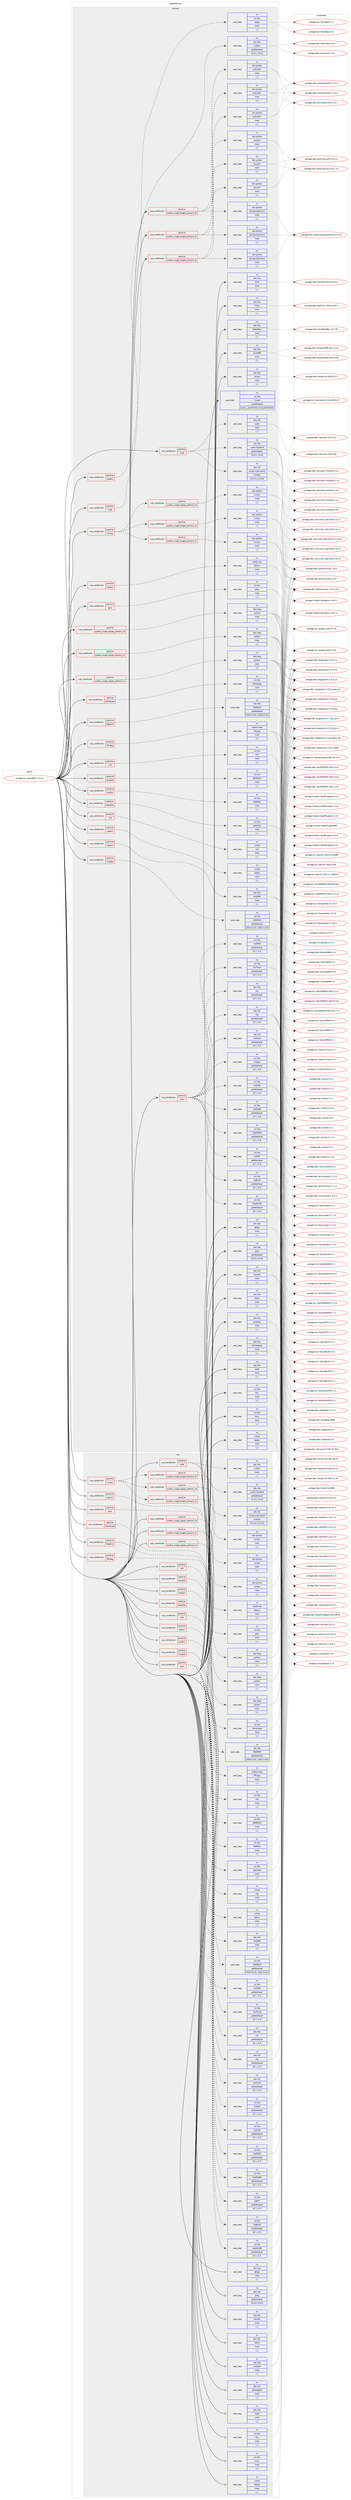 digraph prolog {

# *************
# Graph options
# *************

newrank=true;
concentrate=true;
compound=true;
graph [rankdir=LR,fontname=Helvetica,fontsize=10,ranksep=1.5];#, ranksep=2.5, nodesep=0.2];
edge  [arrowhead=vee];
node  [fontname=Helvetica,fontsize=10];

# **********
# The ebuild
# **********

subgraph cluster_leftcol {
color=gray;
rank=same;
label=<<i>ebuild</i>>;
id [label="portage://sci-libs/caffe2-2.3.0-r3", color=red, width=4, href="../sci-libs/caffe2-2.3.0-r3.svg"];
}

# ****************
# The dependencies
# ****************

subgraph cluster_midcol {
color=gray;
label=<<i>dependencies</i>>;
subgraph cluster_compile {
fillcolor="#eeeeee";
style=filled;
label=<<i>compile</i>>;
subgraph cond102877 {
dependency390088 [label=<<TABLE BORDER="0" CELLBORDER="1" CELLSPACING="0" CELLPADDING="4"><TR><TD ROWSPAN="3" CELLPADDING="10">use_conditional</TD></TR><TR><TD>positive</TD></TR><TR><TD>cuda</TD></TR></TABLE>>, shape=none, color=red];
subgraph pack284432 {
dependency390089 [label=<<TABLE BORDER="0" CELLBORDER="1" CELLSPACING="0" CELLPADDING="4" WIDTH="220"><TR><TD ROWSPAN="6" CELLPADDING="30">pack_dep</TD></TR><TR><TD WIDTH="110">no</TD></TR><TR><TD>dev-libs</TD></TR><TR><TD>cudnn</TD></TR><TR><TD>none</TD></TR><TR><TD>[,,]</TD></TR></TABLE>>, shape=none, color=blue];
}
dependency390088:e -> dependency390089:w [weight=20,style="dashed",arrowhead="vee"];
subgraph pack284433 {
dependency390090 [label=<<TABLE BORDER="0" CELLBORDER="1" CELLSPACING="0" CELLPADDING="4" WIDTH="220"><TR><TD ROWSPAN="6" CELLPADDING="30">pack_dep</TD></TR><TR><TD WIDTH="110">no</TD></TR><TR><TD>dev-libs</TD></TR><TR><TD>cudnn-frontend</TD></TR><TR><TD>greaterequal</TD></TR><TR><TD>[1.0.3,,,1.0.3]</TD></TR></TABLE>>, shape=none, color=blue];
}
dependency390088:e -> dependency390090:w [weight=20,style="dashed",arrowhead="vee"];
subgraph pack284434 {
dependency390091 [label=<<TABLE BORDER="0" CELLBORDER="1" CELLSPACING="0" CELLPADDING="4" WIDTH="220"><TR><TD ROWSPAN="6" CELLPADDING="30">pack_dep</TD></TR><TR><TD WIDTH="110">no</TD></TR><TR><TD>dev-util</TD></TR><TR><TD>nvidia-cuda-toolkit</TD></TR><TR><TD>smaller</TD></TR><TR><TD>[12.4.0,,,12.4.0]</TD></TR></TABLE>>, shape=none, color=blue];
}
dependency390088:e -> dependency390091:w [weight=20,style="dashed",arrowhead="vee"];
}
id:e -> dependency390088:w [weight=20,style="solid",arrowhead="vee"];
subgraph cond102878 {
dependency390092 [label=<<TABLE BORDER="0" CELLBORDER="1" CELLSPACING="0" CELLPADDING="4"><TR><TD ROWSPAN="3" CELLPADDING="10">use_conditional</TD></TR><TR><TD>positive</TD></TR><TR><TD>cuda</TD></TR></TABLE>>, shape=none, color=red];
subgraph pack284435 {
dependency390093 [label=<<TABLE BORDER="0" CELLBORDER="1" CELLSPACING="0" CELLPADDING="4" WIDTH="220"><TR><TD ROWSPAN="6" CELLPADDING="30">pack_dep</TD></TR><TR><TD WIDTH="110">no</TD></TR><TR><TD>dev-libs</TD></TR><TR><TD>cutlass</TD></TR><TR><TD>greaterequal</TD></TR><TR><TD>[3.4.1,,,3.4.1]</TD></TR></TABLE>>, shape=none, color=blue];
}
dependency390092:e -> dependency390093:w [weight=20,style="dashed",arrowhead="vee"];
}
id:e -> dependency390092:w [weight=20,style="solid",arrowhead="vee"];
subgraph cond102879 {
dependency390094 [label=<<TABLE BORDER="0" CELLBORDER="1" CELLSPACING="0" CELLPADDING="4"><TR><TD ROWSPAN="3" CELLPADDING="10">use_conditional</TD></TR><TR><TD>positive</TD></TR><TR><TD>distributed</TD></TR></TABLE>>, shape=none, color=red];
subgraph pack284436 {
dependency390095 [label=<<TABLE BORDER="0" CELLBORDER="1" CELLSPACING="0" CELLPADDING="4" WIDTH="220"><TR><TD ROWSPAN="6" CELLPADDING="30">pack_dep</TD></TR><TR><TD WIDTH="110">no</TD></TR><TR><TD>sci-libs</TD></TR><TR><TD>tensorpipe</TD></TR><TR><TD>none</TD></TR><TR><TD>[,,]</TD></TR></TABLE>>, shape=none, color=blue];
}
dependency390094:e -> dependency390095:w [weight=20,style="dashed",arrowhead="vee"];
}
id:e -> dependency390094:w [weight=20,style="solid",arrowhead="vee"];
subgraph cond102880 {
dependency390096 [label=<<TABLE BORDER="0" CELLBORDER="1" CELLSPACING="0" CELLPADDING="4"><TR><TD ROWSPAN="3" CELLPADDING="10">use_conditional</TD></TR><TR><TD>positive</TD></TR><TR><TD>fbgemm</TD></TR></TABLE>>, shape=none, color=red];
subgraph pack284437 {
dependency390097 [label=<<TABLE BORDER="0" CELLBORDER="1" CELLSPACING="0" CELLPADDING="4" WIDTH="220"><TR><TD ROWSPAN="6" CELLPADDING="30">pack_dep</TD></TR><TR><TD WIDTH="110">no</TD></TR><TR><TD>dev-libs</TD></TR><TR><TD>FBGEMM</TD></TR><TR><TD>greaterequal</TD></TR><TR><TD>[2023.12.01,,,2023.12.01]</TD></TR></TABLE>>, shape=none, color=blue];
}
dependency390096:e -> dependency390097:w [weight=20,style="dashed",arrowhead="vee"];
}
id:e -> dependency390096:w [weight=20,style="solid",arrowhead="vee"];
subgraph cond102881 {
dependency390098 [label=<<TABLE BORDER="0" CELLBORDER="1" CELLSPACING="0" CELLPADDING="4"><TR><TD ROWSPAN="3" CELLPADDING="10">use_conditional</TD></TR><TR><TD>positive</TD></TR><TR><TD>ffmpeg</TD></TR></TABLE>>, shape=none, color=red];
subgraph pack284438 {
dependency390099 [label=<<TABLE BORDER="0" CELLBORDER="1" CELLSPACING="0" CELLPADDING="4" WIDTH="220"><TR><TD ROWSPAN="6" CELLPADDING="30">pack_dep</TD></TR><TR><TD WIDTH="110">no</TD></TR><TR><TD>media-video</TD></TR><TR><TD>ffmpeg</TD></TR><TR><TD>none</TD></TR><TR><TD>[,,]</TD></TR></TABLE>>, shape=none, color=blue];
}
dependency390098:e -> dependency390099:w [weight=20,style="dashed",arrowhead="vee"];
}
id:e -> dependency390098:w [weight=20,style="solid",arrowhead="vee"];
subgraph cond102882 {
dependency390100 [label=<<TABLE BORDER="0" CELLBORDER="1" CELLSPACING="0" CELLPADDING="4"><TR><TD ROWSPAN="3" CELLPADDING="10">use_conditional</TD></TR><TR><TD>positive</TD></TR><TR><TD>gloo</TD></TR></TABLE>>, shape=none, color=red];
subgraph pack284439 {
dependency390101 [label=<<TABLE BORDER="0" CELLBORDER="1" CELLSPACING="0" CELLPADDING="4" WIDTH="220"><TR><TD ROWSPAN="6" CELLPADDING="30">pack_dep</TD></TR><TR><TD WIDTH="110">no</TD></TR><TR><TD>sci-libs</TD></TR><TR><TD>gloo</TD></TR><TR><TD>none</TD></TR><TR><TD>[,,]</TD></TR></TABLE>>, shape=none, color=blue];
}
dependency390100:e -> dependency390101:w [weight=20,style="dashed",arrowhead="vee"];
}
id:e -> dependency390100:w [weight=20,style="solid",arrowhead="vee"];
subgraph cond102883 {
dependency390102 [label=<<TABLE BORDER="0" CELLBORDER="1" CELLSPACING="0" CELLPADDING="4"><TR><TD ROWSPAN="3" CELLPADDING="10">use_conditional</TD></TR><TR><TD>positive</TD></TR><TR><TD>mkl</TD></TR></TABLE>>, shape=none, color=red];
subgraph pack284440 {
dependency390103 [label=<<TABLE BORDER="0" CELLBORDER="1" CELLSPACING="0" CELLPADDING="4" WIDTH="220"><TR><TD ROWSPAN="6" CELLPADDING="30">pack_dep</TD></TR><TR><TD WIDTH="110">no</TD></TR><TR><TD>sci-libs</TD></TR><TR><TD>mkl</TD></TR><TR><TD>none</TD></TR><TR><TD>[,,]</TD></TR></TABLE>>, shape=none, color=blue];
}
dependency390102:e -> dependency390103:w [weight=20,style="dashed",arrowhead="vee"];
}
id:e -> dependency390102:w [weight=20,style="solid",arrowhead="vee"];
subgraph cond102884 {
dependency390104 [label=<<TABLE BORDER="0" CELLBORDER="1" CELLSPACING="0" CELLPADDING="4"><TR><TD ROWSPAN="3" CELLPADDING="10">use_conditional</TD></TR><TR><TD>positive</TD></TR><TR><TD>mpi</TD></TR></TABLE>>, shape=none, color=red];
subgraph pack284441 {
dependency390105 [label=<<TABLE BORDER="0" CELLBORDER="1" CELLSPACING="0" CELLPADDING="4" WIDTH="220"><TR><TD ROWSPAN="6" CELLPADDING="30">pack_dep</TD></TR><TR><TD WIDTH="110">no</TD></TR><TR><TD>virtual</TD></TR><TR><TD>mpi</TD></TR><TR><TD>none</TD></TR><TR><TD>[,,]</TD></TR></TABLE>>, shape=none, color=blue];
}
dependency390104:e -> dependency390105:w [weight=20,style="dashed",arrowhead="vee"];
}
id:e -> dependency390104:w [weight=20,style="solid",arrowhead="vee"];
subgraph cond102885 {
dependency390106 [label=<<TABLE BORDER="0" CELLBORDER="1" CELLSPACING="0" CELLPADDING="4"><TR><TD ROWSPAN="3" CELLPADDING="10">use_conditional</TD></TR><TR><TD>positive</TD></TR><TR><TD>nnpack</TD></TR></TABLE>>, shape=none, color=red];
subgraph pack284442 {
dependency390107 [label=<<TABLE BORDER="0" CELLBORDER="1" CELLSPACING="0" CELLPADDING="4" WIDTH="220"><TR><TD ROWSPAN="6" CELLPADDING="30">pack_dep</TD></TR><TR><TD WIDTH="110">no</TD></TR><TR><TD>sci-libs</TD></TR><TR><TD>NNPACK</TD></TR><TR><TD>none</TD></TR><TR><TD>[,,]</TD></TR></TABLE>>, shape=none, color=blue];
}
dependency390106:e -> dependency390107:w [weight=20,style="dashed",arrowhead="vee"];
}
id:e -> dependency390106:w [weight=20,style="solid",arrowhead="vee"];
subgraph cond102886 {
dependency390108 [label=<<TABLE BORDER="0" CELLBORDER="1" CELLSPACING="0" CELLPADDING="4"><TR><TD ROWSPAN="3" CELLPADDING="10">use_conditional</TD></TR><TR><TD>positive</TD></TR><TR><TD>numpy</TD></TR></TABLE>>, shape=none, color=red];
subgraph cond102887 {
dependency390109 [label=<<TABLE BORDER="0" CELLBORDER="1" CELLSPACING="0" CELLPADDING="4"><TR><TD ROWSPAN="3" CELLPADDING="10">use_conditional</TD></TR><TR><TD>positive</TD></TR><TR><TD>python_single_target_python3_10</TD></TR></TABLE>>, shape=none, color=red];
subgraph pack284443 {
dependency390110 [label=<<TABLE BORDER="0" CELLBORDER="1" CELLSPACING="0" CELLPADDING="4" WIDTH="220"><TR><TD ROWSPAN="6" CELLPADDING="30">pack_dep</TD></TR><TR><TD WIDTH="110">no</TD></TR><TR><TD>dev-python</TD></TR><TR><TD>numpy</TD></TR><TR><TD>none</TD></TR><TR><TD>[,,]</TD></TR></TABLE>>, shape=none, color=blue];
}
dependency390109:e -> dependency390110:w [weight=20,style="dashed",arrowhead="vee"];
}
dependency390108:e -> dependency390109:w [weight=20,style="dashed",arrowhead="vee"];
subgraph cond102888 {
dependency390111 [label=<<TABLE BORDER="0" CELLBORDER="1" CELLSPACING="0" CELLPADDING="4"><TR><TD ROWSPAN="3" CELLPADDING="10">use_conditional</TD></TR><TR><TD>positive</TD></TR><TR><TD>python_single_target_python3_11</TD></TR></TABLE>>, shape=none, color=red];
subgraph pack284444 {
dependency390112 [label=<<TABLE BORDER="0" CELLBORDER="1" CELLSPACING="0" CELLPADDING="4" WIDTH="220"><TR><TD ROWSPAN="6" CELLPADDING="30">pack_dep</TD></TR><TR><TD WIDTH="110">no</TD></TR><TR><TD>dev-python</TD></TR><TR><TD>numpy</TD></TR><TR><TD>none</TD></TR><TR><TD>[,,]</TD></TR></TABLE>>, shape=none, color=blue];
}
dependency390111:e -> dependency390112:w [weight=20,style="dashed",arrowhead="vee"];
}
dependency390108:e -> dependency390111:w [weight=20,style="dashed",arrowhead="vee"];
subgraph cond102889 {
dependency390113 [label=<<TABLE BORDER="0" CELLBORDER="1" CELLSPACING="0" CELLPADDING="4"><TR><TD ROWSPAN="3" CELLPADDING="10">use_conditional</TD></TR><TR><TD>positive</TD></TR><TR><TD>python_single_target_python3_12</TD></TR></TABLE>>, shape=none, color=red];
subgraph pack284445 {
dependency390114 [label=<<TABLE BORDER="0" CELLBORDER="1" CELLSPACING="0" CELLPADDING="4" WIDTH="220"><TR><TD ROWSPAN="6" CELLPADDING="30">pack_dep</TD></TR><TR><TD WIDTH="110">no</TD></TR><TR><TD>dev-python</TD></TR><TR><TD>numpy</TD></TR><TR><TD>none</TD></TR><TR><TD>[,,]</TD></TR></TABLE>>, shape=none, color=blue];
}
dependency390113:e -> dependency390114:w [weight=20,style="dashed",arrowhead="vee"];
}
dependency390108:e -> dependency390113:w [weight=20,style="dashed",arrowhead="vee"];
}
id:e -> dependency390108:w [weight=20,style="solid",arrowhead="vee"];
subgraph cond102890 {
dependency390115 [label=<<TABLE BORDER="0" CELLBORDER="1" CELLSPACING="0" CELLPADDING="4"><TR><TD ROWSPAN="3" CELLPADDING="10">use_conditional</TD></TR><TR><TD>positive</TD></TR><TR><TD>onednn</TD></TR></TABLE>>, shape=none, color=red];
subgraph pack284446 {
dependency390116 [label=<<TABLE BORDER="0" CELLBORDER="1" CELLSPACING="0" CELLPADDING="4" WIDTH="220"><TR><TD ROWSPAN="6" CELLPADDING="30">pack_dep</TD></TR><TR><TD WIDTH="110">no</TD></TR><TR><TD>dev-libs</TD></TR><TR><TD>oneDNN</TD></TR><TR><TD>none</TD></TR><TR><TD>[,,]</TD></TR></TABLE>>, shape=none, color=blue];
}
dependency390115:e -> dependency390116:w [weight=20,style="dashed",arrowhead="vee"];
}
id:e -> dependency390115:w [weight=20,style="solid",arrowhead="vee"];
subgraph cond102891 {
dependency390117 [label=<<TABLE BORDER="0" CELLBORDER="1" CELLSPACING="0" CELLPADDING="4"><TR><TD ROWSPAN="3" CELLPADDING="10">use_conditional</TD></TR><TR><TD>positive</TD></TR><TR><TD>onednn</TD></TR></TABLE>>, shape=none, color=red];
subgraph pack284447 {
dependency390118 [label=<<TABLE BORDER="0" CELLBORDER="1" CELLSPACING="0" CELLPADDING="4" WIDTH="220"><TR><TD ROWSPAN="6" CELLPADDING="30">pack_dep</TD></TR><TR><TD WIDTH="110">no</TD></TR><TR><TD>sci-libs</TD></TR><TR><TD>ideep</TD></TR><TR><TD>none</TD></TR><TR><TD>[,,]</TD></TR></TABLE>>, shape=none, color=blue];
}
dependency390117:e -> dependency390118:w [weight=20,style="dashed",arrowhead="vee"];
}
id:e -> dependency390117:w [weight=20,style="solid",arrowhead="vee"];
subgraph cond102892 {
dependency390119 [label=<<TABLE BORDER="0" CELLBORDER="1" CELLSPACING="0" CELLPADDING="4"><TR><TD ROWSPAN="3" CELLPADDING="10">use_conditional</TD></TR><TR><TD>positive</TD></TR><TR><TD>openblas</TD></TR></TABLE>>, shape=none, color=red];
subgraph pack284448 {
dependency390120 [label=<<TABLE BORDER="0" CELLBORDER="1" CELLSPACING="0" CELLPADDING="4" WIDTH="220"><TR><TD ROWSPAN="6" CELLPADDING="30">pack_dep</TD></TR><TR><TD WIDTH="110">no</TD></TR><TR><TD>sci-libs</TD></TR><TR><TD>openblas</TD></TR><TR><TD>none</TD></TR><TR><TD>[,,]</TD></TR></TABLE>>, shape=none, color=blue];
}
dependency390119:e -> dependency390120:w [weight=20,style="dashed",arrowhead="vee"];
}
id:e -> dependency390119:w [weight=20,style="solid",arrowhead="vee"];
subgraph cond102893 {
dependency390121 [label=<<TABLE BORDER="0" CELLBORDER="1" CELLSPACING="0" CELLPADDING="4"><TR><TD ROWSPAN="3" CELLPADDING="10">use_conditional</TD></TR><TR><TD>positive</TD></TR><TR><TD>opencl</TD></TR></TABLE>>, shape=none, color=red];
subgraph pack284449 {
dependency390122 [label=<<TABLE BORDER="0" CELLBORDER="1" CELLSPACING="0" CELLPADDING="4" WIDTH="220"><TR><TD ROWSPAN="6" CELLPADDING="30">pack_dep</TD></TR><TR><TD WIDTH="110">no</TD></TR><TR><TD>virtual</TD></TR><TR><TD>opencl</TD></TR><TR><TD>none</TD></TR><TR><TD>[,,]</TD></TR></TABLE>>, shape=none, color=blue];
}
dependency390121:e -> dependency390122:w [weight=20,style="dashed",arrowhead="vee"];
}
id:e -> dependency390121:w [weight=20,style="solid",arrowhead="vee"];
subgraph cond102894 {
dependency390123 [label=<<TABLE BORDER="0" CELLBORDER="1" CELLSPACING="0" CELLPADDING="4"><TR><TD ROWSPAN="3" CELLPADDING="10">use_conditional</TD></TR><TR><TD>positive</TD></TR><TR><TD>opencv</TD></TR></TABLE>>, shape=none, color=red];
subgraph pack284450 {
dependency390124 [label=<<TABLE BORDER="0" CELLBORDER="1" CELLSPACING="0" CELLPADDING="4" WIDTH="220"><TR><TD ROWSPAN="6" CELLPADDING="30">pack_dep</TD></TR><TR><TD WIDTH="110">no</TD></TR><TR><TD>media-libs</TD></TR><TR><TD>opencv</TD></TR><TR><TD>none</TD></TR><TR><TD>[,,]</TD></TR></TABLE>>, shape=none, color=blue];
}
dependency390123:e -> dependency390124:w [weight=20,style="dashed",arrowhead="vee"];
}
id:e -> dependency390123:w [weight=20,style="solid",arrowhead="vee"];
subgraph cond102895 {
dependency390125 [label=<<TABLE BORDER="0" CELLBORDER="1" CELLSPACING="0" CELLPADDING="4"><TR><TD ROWSPAN="3" CELLPADDING="10">use_conditional</TD></TR><TR><TD>positive</TD></TR><TR><TD>python_single_target_python3_10</TD></TR></TABLE>>, shape=none, color=red];
subgraph pack284451 {
dependency390126 [label=<<TABLE BORDER="0" CELLBORDER="1" CELLSPACING="0" CELLPADDING="4" WIDTH="220"><TR><TD ROWSPAN="6" CELLPADDING="30">pack_dep</TD></TR><TR><TD WIDTH="110">no</TD></TR><TR><TD>dev-lang</TD></TR><TR><TD>python</TD></TR><TR><TD>none</TD></TR><TR><TD>[,,]</TD></TR></TABLE>>, shape=none, color=blue];
}
dependency390125:e -> dependency390126:w [weight=20,style="dashed",arrowhead="vee"];
}
id:e -> dependency390125:w [weight=20,style="solid",arrowhead="vee"];
subgraph cond102896 {
dependency390127 [label=<<TABLE BORDER="0" CELLBORDER="1" CELLSPACING="0" CELLPADDING="4"><TR><TD ROWSPAN="3" CELLPADDING="10">use_conditional</TD></TR><TR><TD>positive</TD></TR><TR><TD>python_single_target_python3_10</TD></TR></TABLE>>, shape=none, color=red];
subgraph pack284452 {
dependency390128 [label=<<TABLE BORDER="0" CELLBORDER="1" CELLSPACING="0" CELLPADDING="4" WIDTH="220"><TR><TD ROWSPAN="6" CELLPADDING="30">pack_dep</TD></TR><TR><TD WIDTH="110">no</TD></TR><TR><TD>dev-python</TD></TR><TR><TD>pyyaml</TD></TR><TR><TD>none</TD></TR><TR><TD>[,,]</TD></TR></TABLE>>, shape=none, color=blue];
}
dependency390127:e -> dependency390128:w [weight=20,style="dashed",arrowhead="vee"];
subgraph pack284453 {
dependency390129 [label=<<TABLE BORDER="0" CELLBORDER="1" CELLSPACING="0" CELLPADDING="4" WIDTH="220"><TR><TD ROWSPAN="6" CELLPADDING="30">pack_dep</TD></TR><TR><TD WIDTH="110">no</TD></TR><TR><TD>dev-python</TD></TR><TR><TD>pybind11</TD></TR><TR><TD>none</TD></TR><TR><TD>[,,]</TD></TR></TABLE>>, shape=none, color=blue];
}
dependency390127:e -> dependency390129:w [weight=20,style="dashed",arrowhead="vee"];
subgraph pack284454 {
dependency390130 [label=<<TABLE BORDER="0" CELLBORDER="1" CELLSPACING="0" CELLPADDING="4" WIDTH="220"><TR><TD ROWSPAN="6" CELLPADDING="30">pack_dep</TD></TR><TR><TD WIDTH="110">no</TD></TR><TR><TD>dev-python</TD></TR><TR><TD>typing-extensions</TD></TR><TR><TD>none</TD></TR><TR><TD>[,,]</TD></TR></TABLE>>, shape=none, color=blue];
}
dependency390127:e -> dependency390130:w [weight=20,style="dashed",arrowhead="vee"];
}
id:e -> dependency390127:w [weight=20,style="solid",arrowhead="vee"];
subgraph cond102897 {
dependency390131 [label=<<TABLE BORDER="0" CELLBORDER="1" CELLSPACING="0" CELLPADDING="4"><TR><TD ROWSPAN="3" CELLPADDING="10">use_conditional</TD></TR><TR><TD>positive</TD></TR><TR><TD>python_single_target_python3_11</TD></TR></TABLE>>, shape=none, color=red];
subgraph pack284455 {
dependency390132 [label=<<TABLE BORDER="0" CELLBORDER="1" CELLSPACING="0" CELLPADDING="4" WIDTH="220"><TR><TD ROWSPAN="6" CELLPADDING="30">pack_dep</TD></TR><TR><TD WIDTH="110">no</TD></TR><TR><TD>dev-lang</TD></TR><TR><TD>python</TD></TR><TR><TD>none</TD></TR><TR><TD>[,,]</TD></TR></TABLE>>, shape=none, color=blue];
}
dependency390131:e -> dependency390132:w [weight=20,style="dashed",arrowhead="vee"];
}
id:e -> dependency390131:w [weight=20,style="solid",arrowhead="vee"];
subgraph cond102898 {
dependency390133 [label=<<TABLE BORDER="0" CELLBORDER="1" CELLSPACING="0" CELLPADDING="4"><TR><TD ROWSPAN="3" CELLPADDING="10">use_conditional</TD></TR><TR><TD>positive</TD></TR><TR><TD>python_single_target_python3_11</TD></TR></TABLE>>, shape=none, color=red];
subgraph pack284456 {
dependency390134 [label=<<TABLE BORDER="0" CELLBORDER="1" CELLSPACING="0" CELLPADDING="4" WIDTH="220"><TR><TD ROWSPAN="6" CELLPADDING="30">pack_dep</TD></TR><TR><TD WIDTH="110">no</TD></TR><TR><TD>dev-python</TD></TR><TR><TD>pyyaml</TD></TR><TR><TD>none</TD></TR><TR><TD>[,,]</TD></TR></TABLE>>, shape=none, color=blue];
}
dependency390133:e -> dependency390134:w [weight=20,style="dashed",arrowhead="vee"];
subgraph pack284457 {
dependency390135 [label=<<TABLE BORDER="0" CELLBORDER="1" CELLSPACING="0" CELLPADDING="4" WIDTH="220"><TR><TD ROWSPAN="6" CELLPADDING="30">pack_dep</TD></TR><TR><TD WIDTH="110">no</TD></TR><TR><TD>dev-python</TD></TR><TR><TD>pybind11</TD></TR><TR><TD>none</TD></TR><TR><TD>[,,]</TD></TR></TABLE>>, shape=none, color=blue];
}
dependency390133:e -> dependency390135:w [weight=20,style="dashed",arrowhead="vee"];
subgraph pack284458 {
dependency390136 [label=<<TABLE BORDER="0" CELLBORDER="1" CELLSPACING="0" CELLPADDING="4" WIDTH="220"><TR><TD ROWSPAN="6" CELLPADDING="30">pack_dep</TD></TR><TR><TD WIDTH="110">no</TD></TR><TR><TD>dev-python</TD></TR><TR><TD>typing-extensions</TD></TR><TR><TD>none</TD></TR><TR><TD>[,,]</TD></TR></TABLE>>, shape=none, color=blue];
}
dependency390133:e -> dependency390136:w [weight=20,style="dashed",arrowhead="vee"];
}
id:e -> dependency390133:w [weight=20,style="solid",arrowhead="vee"];
subgraph cond102899 {
dependency390137 [label=<<TABLE BORDER="0" CELLBORDER="1" CELLSPACING="0" CELLPADDING="4"><TR><TD ROWSPAN="3" CELLPADDING="10">use_conditional</TD></TR><TR><TD>positive</TD></TR><TR><TD>python_single_target_python3_12</TD></TR></TABLE>>, shape=none, color=red];
subgraph pack284459 {
dependency390138 [label=<<TABLE BORDER="0" CELLBORDER="1" CELLSPACING="0" CELLPADDING="4" WIDTH="220"><TR><TD ROWSPAN="6" CELLPADDING="30">pack_dep</TD></TR><TR><TD WIDTH="110">no</TD></TR><TR><TD>dev-lang</TD></TR><TR><TD>python</TD></TR><TR><TD>none</TD></TR><TR><TD>[,,]</TD></TR></TABLE>>, shape=none, color=blue];
}
dependency390137:e -> dependency390138:w [weight=20,style="dashed",arrowhead="vee"];
}
id:e -> dependency390137:w [weight=20,style="solid",arrowhead="vee"];
subgraph cond102900 {
dependency390139 [label=<<TABLE BORDER="0" CELLBORDER="1" CELLSPACING="0" CELLPADDING="4"><TR><TD ROWSPAN="3" CELLPADDING="10">use_conditional</TD></TR><TR><TD>positive</TD></TR><TR><TD>python_single_target_python3_12</TD></TR></TABLE>>, shape=none, color=red];
subgraph pack284460 {
dependency390140 [label=<<TABLE BORDER="0" CELLBORDER="1" CELLSPACING="0" CELLPADDING="4" WIDTH="220"><TR><TD ROWSPAN="6" CELLPADDING="30">pack_dep</TD></TR><TR><TD WIDTH="110">no</TD></TR><TR><TD>dev-python</TD></TR><TR><TD>pyyaml</TD></TR><TR><TD>none</TD></TR><TR><TD>[,,]</TD></TR></TABLE>>, shape=none, color=blue];
}
dependency390139:e -> dependency390140:w [weight=20,style="dashed",arrowhead="vee"];
subgraph pack284461 {
dependency390141 [label=<<TABLE BORDER="0" CELLBORDER="1" CELLSPACING="0" CELLPADDING="4" WIDTH="220"><TR><TD ROWSPAN="6" CELLPADDING="30">pack_dep</TD></TR><TR><TD WIDTH="110">no</TD></TR><TR><TD>dev-python</TD></TR><TR><TD>pybind11</TD></TR><TR><TD>none</TD></TR><TR><TD>[,,]</TD></TR></TABLE>>, shape=none, color=blue];
}
dependency390139:e -> dependency390141:w [weight=20,style="dashed",arrowhead="vee"];
subgraph pack284462 {
dependency390142 [label=<<TABLE BORDER="0" CELLBORDER="1" CELLSPACING="0" CELLPADDING="4" WIDTH="220"><TR><TD ROWSPAN="6" CELLPADDING="30">pack_dep</TD></TR><TR><TD WIDTH="110">no</TD></TR><TR><TD>dev-python</TD></TR><TR><TD>typing-extensions</TD></TR><TR><TD>none</TD></TR><TR><TD>[,,]</TD></TR></TABLE>>, shape=none, color=blue];
}
dependency390139:e -> dependency390142:w [weight=20,style="dashed",arrowhead="vee"];
}
id:e -> dependency390139:w [weight=20,style="solid",arrowhead="vee"];
subgraph cond102901 {
dependency390143 [label=<<TABLE BORDER="0" CELLBORDER="1" CELLSPACING="0" CELLPADDING="4"><TR><TD ROWSPAN="3" CELLPADDING="10">use_conditional</TD></TR><TR><TD>positive</TD></TR><TR><TD>qnnpack</TD></TR></TABLE>>, shape=none, color=red];
subgraph pack284463 {
dependency390144 [label=<<TABLE BORDER="0" CELLBORDER="1" CELLSPACING="0" CELLPADDING="4" WIDTH="220"><TR><TD ROWSPAN="6" CELLPADDING="30">pack_dep</TD></TR><TR><TD WIDTH="110">no</TD></TR><TR><TD>sci-libs</TD></TR><TR><TD>QNNPACK</TD></TR><TR><TD>none</TD></TR><TR><TD>[,,]</TD></TR></TABLE>>, shape=none, color=blue];
}
dependency390143:e -> dependency390144:w [weight=20,style="dashed",arrowhead="vee"];
}
id:e -> dependency390143:w [weight=20,style="solid",arrowhead="vee"];
subgraph cond102902 {
dependency390145 [label=<<TABLE BORDER="0" CELLBORDER="1" CELLSPACING="0" CELLPADDING="4"><TR><TD ROWSPAN="3" CELLPADDING="10">use_conditional</TD></TR><TR><TD>positive</TD></TR><TR><TD>rocm</TD></TR></TABLE>>, shape=none, color=red];
subgraph pack284464 {
dependency390146 [label=<<TABLE BORDER="0" CELLBORDER="1" CELLSPACING="0" CELLPADDING="4" WIDTH="220"><TR><TD ROWSPAN="6" CELLPADDING="30">pack_dep</TD></TR><TR><TD WIDTH="110">no</TD></TR><TR><TD>dev-util</TD></TR><TR><TD>hip</TD></TR><TR><TD>greaterequal</TD></TR><TR><TD>[5.7,,,5.7]</TD></TR></TABLE>>, shape=none, color=blue];
}
dependency390145:e -> dependency390146:w [weight=20,style="dashed",arrowhead="vee"];
subgraph pack284465 {
dependency390147 [label=<<TABLE BORDER="0" CELLBORDER="1" CELLSPACING="0" CELLPADDING="4" WIDTH="220"><TR><TD ROWSPAN="6" CELLPADDING="30">pack_dep</TD></TR><TR><TD WIDTH="110">no</TD></TR><TR><TD>dev-libs</TD></TR><TR><TD>rccl</TD></TR><TR><TD>greaterequal</TD></TR><TR><TD>[5.7,,,5.7]</TD></TR></TABLE>>, shape=none, color=blue];
}
dependency390145:e -> dependency390147:w [weight=20,style="dashed",arrowhead="vee"];
subgraph pack284466 {
dependency390148 [label=<<TABLE BORDER="0" CELLBORDER="1" CELLSPACING="0" CELLPADDING="4" WIDTH="220"><TR><TD ROWSPAN="6" CELLPADDING="30">pack_dep</TD></TR><TR><TD WIDTH="110">no</TD></TR><TR><TD>sci-libs</TD></TR><TR><TD>rocThrust</TD></TR><TR><TD>greaterequal</TD></TR><TR><TD>[5.7,,,5.7]</TD></TR></TABLE>>, shape=none, color=blue];
}
dependency390145:e -> dependency390148:w [weight=20,style="dashed",arrowhead="vee"];
subgraph pack284467 {
dependency390149 [label=<<TABLE BORDER="0" CELLBORDER="1" CELLSPACING="0" CELLPADDING="4" WIDTH="220"><TR><TD ROWSPAN="6" CELLPADDING="30">pack_dep</TD></TR><TR><TD WIDTH="110">no</TD></TR><TR><TD>sci-libs</TD></TR><TR><TD>rocPRIM</TD></TR><TR><TD>greaterequal</TD></TR><TR><TD>[5.7,,,5.7]</TD></TR></TABLE>>, shape=none, color=blue];
}
dependency390145:e -> dependency390149:w [weight=20,style="dashed",arrowhead="vee"];
subgraph pack284468 {
dependency390150 [label=<<TABLE BORDER="0" CELLBORDER="1" CELLSPACING="0" CELLPADDING="4" WIDTH="220"><TR><TD ROWSPAN="6" CELLPADDING="30">pack_dep</TD></TR><TR><TD WIDTH="110">no</TD></TR><TR><TD>sci-libs</TD></TR><TR><TD>hipBLAS</TD></TR><TR><TD>greaterequal</TD></TR><TR><TD>[5.7,,,5.7]</TD></TR></TABLE>>, shape=none, color=blue];
}
dependency390145:e -> dependency390150:w [weight=20,style="dashed",arrowhead="vee"];
subgraph pack284469 {
dependency390151 [label=<<TABLE BORDER="0" CELLBORDER="1" CELLSPACING="0" CELLPADDING="4" WIDTH="220"><TR><TD ROWSPAN="6" CELLPADDING="30">pack_dep</TD></TR><TR><TD WIDTH="110">no</TD></TR><TR><TD>sci-libs</TD></TR><TR><TD>hipFFT</TD></TR><TR><TD>greaterequal</TD></TR><TR><TD>[5.7,,,5.7]</TD></TR></TABLE>>, shape=none, color=blue];
}
dependency390145:e -> dependency390151:w [weight=20,style="dashed",arrowhead="vee"];
subgraph pack284470 {
dependency390152 [label=<<TABLE BORDER="0" CELLBORDER="1" CELLSPACING="0" CELLPADDING="4" WIDTH="220"><TR><TD ROWSPAN="6" CELLPADDING="30">pack_dep</TD></TR><TR><TD WIDTH="110">no</TD></TR><TR><TD>sci-libs</TD></TR><TR><TD>hipSPARSE</TD></TR><TR><TD>greaterequal</TD></TR><TR><TD>[5.7,,,5.7]</TD></TR></TABLE>>, shape=none, color=blue];
}
dependency390145:e -> dependency390152:w [weight=20,style="dashed",arrowhead="vee"];
subgraph pack284471 {
dependency390153 [label=<<TABLE BORDER="0" CELLBORDER="1" CELLSPACING="0" CELLPADDING="4" WIDTH="220"><TR><TD ROWSPAN="6" CELLPADDING="30">pack_dep</TD></TR><TR><TD WIDTH="110">no</TD></TR><TR><TD>sci-libs</TD></TR><TR><TD>hipRAND</TD></TR><TR><TD>greaterequal</TD></TR><TR><TD>[5.7,,,5.7]</TD></TR></TABLE>>, shape=none, color=blue];
}
dependency390145:e -> dependency390153:w [weight=20,style="dashed",arrowhead="vee"];
subgraph pack284472 {
dependency390154 [label=<<TABLE BORDER="0" CELLBORDER="1" CELLSPACING="0" CELLPADDING="4" WIDTH="220"><TR><TD ROWSPAN="6" CELLPADDING="30">pack_dep</TD></TR><TR><TD WIDTH="110">no</TD></TR><TR><TD>sci-libs</TD></TR><TR><TD>hipCUB</TD></TR><TR><TD>greaterequal</TD></TR><TR><TD>[5.7,,,5.7]</TD></TR></TABLE>>, shape=none, color=blue];
}
dependency390145:e -> dependency390154:w [weight=20,style="dashed",arrowhead="vee"];
subgraph pack284473 {
dependency390155 [label=<<TABLE BORDER="0" CELLBORDER="1" CELLSPACING="0" CELLPADDING="4" WIDTH="220"><TR><TD ROWSPAN="6" CELLPADDING="30">pack_dep</TD></TR><TR><TD WIDTH="110">no</TD></TR><TR><TD>sci-libs</TD></TR><TR><TD>hipSOLVER</TD></TR><TR><TD>greaterequal</TD></TR><TR><TD>[5.7,,,5.7]</TD></TR></TABLE>>, shape=none, color=blue];
}
dependency390145:e -> dependency390155:w [weight=20,style="dashed",arrowhead="vee"];
subgraph pack284474 {
dependency390156 [label=<<TABLE BORDER="0" CELLBORDER="1" CELLSPACING="0" CELLPADDING="4" WIDTH="220"><TR><TD ROWSPAN="6" CELLPADDING="30">pack_dep</TD></TR><TR><TD WIDTH="110">no</TD></TR><TR><TD>sci-libs</TD></TR><TR><TD>miopen</TD></TR><TR><TD>greaterequal</TD></TR><TR><TD>[5.7,,,5.7]</TD></TR></TABLE>>, shape=none, color=blue];
}
dependency390145:e -> dependency390156:w [weight=20,style="dashed",arrowhead="vee"];
subgraph pack284475 {
dependency390157 [label=<<TABLE BORDER="0" CELLBORDER="1" CELLSPACING="0" CELLPADDING="4" WIDTH="220"><TR><TD ROWSPAN="6" CELLPADDING="30">pack_dep</TD></TR><TR><TD WIDTH="110">no</TD></TR><TR><TD>dev-util</TD></TR><TR><TD>roctracer</TD></TR><TR><TD>greaterequal</TD></TR><TR><TD>[5.7,,,5.7]</TD></TR></TABLE>>, shape=none, color=blue];
}
dependency390145:e -> dependency390157:w [weight=20,style="dashed",arrowhead="vee"];
}
id:e -> dependency390145:w [weight=20,style="solid",arrowhead="vee"];
subgraph cond102903 {
dependency390158 [label=<<TABLE BORDER="0" CELLBORDER="1" CELLSPACING="0" CELLPADDING="4"><TR><TD ROWSPAN="3" CELLPADDING="10">use_conditional</TD></TR><TR><TD>positive</TD></TR><TR><TD>xnnpack</TD></TR></TABLE>>, shape=none, color=red];
subgraph pack284476 {
dependency390159 [label=<<TABLE BORDER="0" CELLBORDER="1" CELLSPACING="0" CELLPADDING="4" WIDTH="220"><TR><TD ROWSPAN="6" CELLPADDING="30">pack_dep</TD></TR><TR><TD WIDTH="110">no</TD></TR><TR><TD>sci-libs</TD></TR><TR><TD>XNNPACK</TD></TR><TR><TD>greaterequal</TD></TR><TR><TD>[2022.12.22,,,2022.12.22]</TD></TR></TABLE>>, shape=none, color=blue];
}
dependency390158:e -> dependency390159:w [weight=20,style="dashed",arrowhead="vee"];
}
id:e -> dependency390158:w [weight=20,style="solid",arrowhead="vee"];
subgraph pack284477 {
dependency390160 [label=<<TABLE BORDER="0" CELLBORDER="1" CELLSPACING="0" CELLPADDING="4" WIDTH="220"><TR><TD ROWSPAN="6" CELLPADDING="30">pack_dep</TD></TR><TR><TD WIDTH="110">no</TD></TR><TR><TD>dev-cpp</TD></TR><TR><TD>gflags</TD></TR><TR><TD>none</TD></TR><TR><TD>[,,]</TD></TR></TABLE>>, shape=none, color=blue];
}
id:e -> dependency390160:w [weight=20,style="solid",arrowhead="vee"];
subgraph pack284478 {
dependency390161 [label=<<TABLE BORDER="0" CELLBORDER="1" CELLSPACING="0" CELLPADDING="4" WIDTH="220"><TR><TD ROWSPAN="6" CELLPADDING="30">pack_dep</TD></TR><TR><TD WIDTH="110">no</TD></TR><TR><TD>dev-cpp</TD></TR><TR><TD>glog</TD></TR><TR><TD>greaterequal</TD></TR><TR><TD>[0.5.0,,,0.5.0]</TD></TR></TABLE>>, shape=none, color=blue];
}
id:e -> dependency390161:w [weight=20,style="solid",arrowhead="vee"];
subgraph pack284479 {
dependency390162 [label=<<TABLE BORDER="0" CELLBORDER="1" CELLSPACING="0" CELLPADDING="4" WIDTH="220"><TR><TD ROWSPAN="6" CELLPADDING="30">pack_dep</TD></TR><TR><TD WIDTH="110">no</TD></TR><TR><TD>dev-libs</TD></TR><TR><TD>FP16</TD></TR><TR><TD>none</TD></TR><TR><TD>[,,]</TD></TR></TABLE>>, shape=none, color=blue];
}
id:e -> dependency390162:w [weight=20,style="solid",arrowhead="vee"];
subgraph pack284480 {
dependency390163 [label=<<TABLE BORDER="0" CELLBORDER="1" CELLSPACING="0" CELLPADDING="4" WIDTH="220"><TR><TD ROWSPAN="6" CELLPADDING="30">pack_dep</TD></TR><TR><TD WIDTH="110">no</TD></TR><TR><TD>dev-libs</TD></TR><TR><TD>FXdiv</TD></TR><TR><TD>none</TD></TR><TR><TD>[,,]</TD></TR></TABLE>>, shape=none, color=blue];
}
id:e -> dependency390163:w [weight=20,style="solid",arrowhead="vee"];
subgraph pack284481 {
dependency390164 [label=<<TABLE BORDER="0" CELLBORDER="1" CELLSPACING="0" CELLPADDING="4" WIDTH="220"><TR><TD ROWSPAN="6" CELLPADDING="30">pack_dep</TD></TR><TR><TD WIDTH="110">no</TD></TR><TR><TD>dev-libs</TD></TR><TR><TD>cpuinfo</TD></TR><TR><TD>none</TD></TR><TR><TD>[,,]</TD></TR></TABLE>>, shape=none, color=blue];
}
id:e -> dependency390164:w [weight=20,style="solid",arrowhead="vee"];
subgraph pack284482 {
dependency390165 [label=<<TABLE BORDER="0" CELLBORDER="1" CELLSPACING="0" CELLPADDING="4" WIDTH="220"><TR><TD ROWSPAN="6" CELLPADDING="30">pack_dep</TD></TR><TR><TD WIDTH="110">no</TD></TR><TR><TD>dev-libs</TD></TR><TR><TD>flatbuffers</TD></TR><TR><TD>none</TD></TR><TR><TD>[,,]</TD></TR></TABLE>>, shape=none, color=blue];
}
id:e -> dependency390165:w [weight=20,style="solid",arrowhead="vee"];
subgraph pack284483 {
dependency390166 [label=<<TABLE BORDER="0" CELLBORDER="1" CELLSPACING="0" CELLPADDING="4" WIDTH="220"><TR><TD ROWSPAN="6" CELLPADDING="30">pack_dep</TD></TR><TR><TD WIDTH="110">no</TD></TR><TR><TD>dev-libs</TD></TR><TR><TD>libfmt</TD></TR><TR><TD>none</TD></TR><TR><TD>[,,]</TD></TR></TABLE>>, shape=none, color=blue];
}
id:e -> dependency390166:w [weight=20,style="solid",arrowhead="vee"];
subgraph pack284484 {
dependency390167 [label=<<TABLE BORDER="0" CELLBORDER="1" CELLSPACING="0" CELLPADDING="4" WIDTH="220"><TR><TD ROWSPAN="6" CELLPADDING="30">pack_dep</TD></TR><TR><TD WIDTH="110">no</TD></TR><TR><TD>dev-libs</TD></TR><TR><TD>pocketfft</TD></TR><TR><TD>none</TD></TR><TR><TD>[,,]</TD></TR></TABLE>>, shape=none, color=blue];
}
id:e -> dependency390167:w [weight=20,style="solid",arrowhead="vee"];
subgraph pack284485 {
dependency390168 [label=<<TABLE BORDER="0" CELLBORDER="1" CELLSPACING="0" CELLPADDING="4" WIDTH="220"><TR><TD ROWSPAN="6" CELLPADDING="30">pack_dep</TD></TR><TR><TD WIDTH="110">no</TD></TR><TR><TD>dev-libs</TD></TR><TR><TD>protobuf</TD></TR><TR><TD>none</TD></TR><TR><TD>[,,]</TD></TR></TABLE>>, shape=none, color=blue];
}
id:e -> dependency390168:w [weight=20,style="solid",arrowhead="vee"];
subgraph pack284486 {
dependency390169 [label=<<TABLE BORDER="0" CELLBORDER="1" CELLSPACING="0" CELLPADDING="4" WIDTH="220"><TR><TD ROWSPAN="6" CELLPADDING="30">pack_dep</TD></TR><TR><TD WIDTH="110">no</TD></TR><TR><TD>dev-libs</TD></TR><TR><TD>psimd</TD></TR><TR><TD>none</TD></TR><TR><TD>[,,]</TD></TR></TABLE>>, shape=none, color=blue];
}
id:e -> dependency390169:w [weight=20,style="solid",arrowhead="vee"];
subgraph pack284487 {
dependency390170 [label=<<TABLE BORDER="0" CELLBORDER="1" CELLSPACING="0" CELLPADDING="4" WIDTH="220"><TR><TD ROWSPAN="6" CELLPADDING="30">pack_dep</TD></TR><TR><TD WIDTH="110">no</TD></TR><TR><TD>dev-libs</TD></TR><TR><TD>pthreadpool</TD></TR><TR><TD>none</TD></TR><TR><TD>[,,]</TD></TR></TABLE>>, shape=none, color=blue];
}
id:e -> dependency390170:w [weight=20,style="solid",arrowhead="vee"];
subgraph pack284488 {
dependency390171 [label=<<TABLE BORDER="0" CELLBORDER="1" CELLSPACING="0" CELLPADDING="4" WIDTH="220"><TR><TD ROWSPAN="6" CELLPADDING="30">pack_dep</TD></TR><TR><TD WIDTH="110">no</TD></TR><TR><TD>dev-libs</TD></TR><TR><TD>sleef</TD></TR><TR><TD>none</TD></TR><TR><TD>[,,]</TD></TR></TABLE>>, shape=none, color=blue];
}
id:e -> dependency390171:w [weight=20,style="solid",arrowhead="vee"];
subgraph pack284489 {
dependency390172 [label=<<TABLE BORDER="0" CELLBORDER="1" CELLSPACING="0" CELLPADDING="4" WIDTH="220"><TR><TD ROWSPAN="6" CELLPADDING="30">pack_dep</TD></TR><TR><TD WIDTH="110">no</TD></TR><TR><TD>sci-libs</TD></TR><TR><TD>foxi</TD></TR><TR><TD>none</TD></TR><TR><TD>[,,]</TD></TR></TABLE>>, shape=none, color=blue];
}
id:e -> dependency390172:w [weight=20,style="solid",arrowhead="vee"];
subgraph pack284490 {
dependency390173 [label=<<TABLE BORDER="0" CELLBORDER="1" CELLSPACING="0" CELLPADDING="4" WIDTH="220"><TR><TD ROWSPAN="6" CELLPADDING="30">pack_dep</TD></TR><TR><TD WIDTH="110">no</TD></TR><TR><TD>sci-libs</TD></TR><TR><TD>kineto</TD></TR><TR><TD>greaterequal</TD></TR><TR><TD>[0.4.0,,_p20231031,0.4.0_p20231031]</TD></TR></TABLE>>, shape=none, color=blue];
}
id:e -> dependency390173:w [weight=20,style="solid",arrowhead="vee"];
subgraph pack284491 {
dependency390174 [label=<<TABLE BORDER="0" CELLBORDER="1" CELLSPACING="0" CELLPADDING="4" WIDTH="220"><TR><TD ROWSPAN="6" CELLPADDING="30">pack_dep</TD></TR><TR><TD WIDTH="110">no</TD></TR><TR><TD>sci-libs</TD></TR><TR><TD>onnx</TD></TR><TR><TD>none</TD></TR><TR><TD>[,,]</TD></TR></TABLE>>, shape=none, color=blue];
}
id:e -> dependency390174:w [weight=20,style="solid",arrowhead="vee"];
subgraph pack284492 {
dependency390175 [label=<<TABLE BORDER="0" CELLBORDER="1" CELLSPACING="0" CELLPADDING="4" WIDTH="220"><TR><TD ROWSPAN="6" CELLPADDING="30">pack_dep</TD></TR><TR><TD WIDTH="110">no</TD></TR><TR><TD>virtual</TD></TR><TR><TD>lapack</TD></TR><TR><TD>none</TD></TR><TR><TD>[,,]</TD></TR></TABLE>>, shape=none, color=blue];
}
id:e -> dependency390175:w [weight=20,style="solid",arrowhead="vee"];
}
subgraph cluster_compileandrun {
fillcolor="#eeeeee";
style=filled;
label=<<i>compile and run</i>>;
}
subgraph cluster_run {
fillcolor="#eeeeee";
style=filled;
label=<<i>run</i>>;
subgraph cond102904 {
dependency390176 [label=<<TABLE BORDER="0" CELLBORDER="1" CELLSPACING="0" CELLPADDING="4"><TR><TD ROWSPAN="3" CELLPADDING="10">use_conditional</TD></TR><TR><TD>positive</TD></TR><TR><TD>cuda</TD></TR></TABLE>>, shape=none, color=red];
subgraph pack284493 {
dependency390177 [label=<<TABLE BORDER="0" CELLBORDER="1" CELLSPACING="0" CELLPADDING="4" WIDTH="220"><TR><TD ROWSPAN="6" CELLPADDING="30">pack_dep</TD></TR><TR><TD WIDTH="110">no</TD></TR><TR><TD>dev-libs</TD></TR><TR><TD>cudnn</TD></TR><TR><TD>none</TD></TR><TR><TD>[,,]</TD></TR></TABLE>>, shape=none, color=blue];
}
dependency390176:e -> dependency390177:w [weight=20,style="dashed",arrowhead="vee"];
subgraph pack284494 {
dependency390178 [label=<<TABLE BORDER="0" CELLBORDER="1" CELLSPACING="0" CELLPADDING="4" WIDTH="220"><TR><TD ROWSPAN="6" CELLPADDING="30">pack_dep</TD></TR><TR><TD WIDTH="110">no</TD></TR><TR><TD>dev-libs</TD></TR><TR><TD>cudnn-frontend</TD></TR><TR><TD>greaterequal</TD></TR><TR><TD>[1.0.3,,,1.0.3]</TD></TR></TABLE>>, shape=none, color=blue];
}
dependency390176:e -> dependency390178:w [weight=20,style="dashed",arrowhead="vee"];
subgraph pack284495 {
dependency390179 [label=<<TABLE BORDER="0" CELLBORDER="1" CELLSPACING="0" CELLPADDING="4" WIDTH="220"><TR><TD ROWSPAN="6" CELLPADDING="30">pack_dep</TD></TR><TR><TD WIDTH="110">no</TD></TR><TR><TD>dev-util</TD></TR><TR><TD>nvidia-cuda-toolkit</TD></TR><TR><TD>smaller</TD></TR><TR><TD>[12.4.0,,,12.4.0]</TD></TR></TABLE>>, shape=none, color=blue];
}
dependency390176:e -> dependency390179:w [weight=20,style="dashed",arrowhead="vee"];
}
id:e -> dependency390176:w [weight=20,style="solid",arrowhead="odot"];
subgraph cond102905 {
dependency390180 [label=<<TABLE BORDER="0" CELLBORDER="1" CELLSPACING="0" CELLPADDING="4"><TR><TD ROWSPAN="3" CELLPADDING="10">use_conditional</TD></TR><TR><TD>positive</TD></TR><TR><TD>distributed</TD></TR></TABLE>>, shape=none, color=red];
subgraph pack284496 {
dependency390181 [label=<<TABLE BORDER="0" CELLBORDER="1" CELLSPACING="0" CELLPADDING="4" WIDTH="220"><TR><TD ROWSPAN="6" CELLPADDING="30">pack_dep</TD></TR><TR><TD WIDTH="110">no</TD></TR><TR><TD>sci-libs</TD></TR><TR><TD>tensorpipe</TD></TR><TR><TD>none</TD></TR><TR><TD>[,,]</TD></TR></TABLE>>, shape=none, color=blue];
}
dependency390180:e -> dependency390181:w [weight=20,style="dashed",arrowhead="vee"];
}
id:e -> dependency390180:w [weight=20,style="solid",arrowhead="odot"];
subgraph cond102906 {
dependency390182 [label=<<TABLE BORDER="0" CELLBORDER="1" CELLSPACING="0" CELLPADDING="4"><TR><TD ROWSPAN="3" CELLPADDING="10">use_conditional</TD></TR><TR><TD>positive</TD></TR><TR><TD>fbgemm</TD></TR></TABLE>>, shape=none, color=red];
subgraph pack284497 {
dependency390183 [label=<<TABLE BORDER="0" CELLBORDER="1" CELLSPACING="0" CELLPADDING="4" WIDTH="220"><TR><TD ROWSPAN="6" CELLPADDING="30">pack_dep</TD></TR><TR><TD WIDTH="110">no</TD></TR><TR><TD>dev-libs</TD></TR><TR><TD>FBGEMM</TD></TR><TR><TD>greaterequal</TD></TR><TR><TD>[2023.12.01,,,2023.12.01]</TD></TR></TABLE>>, shape=none, color=blue];
}
dependency390182:e -> dependency390183:w [weight=20,style="dashed",arrowhead="vee"];
}
id:e -> dependency390182:w [weight=20,style="solid",arrowhead="odot"];
subgraph cond102907 {
dependency390184 [label=<<TABLE BORDER="0" CELLBORDER="1" CELLSPACING="0" CELLPADDING="4"><TR><TD ROWSPAN="3" CELLPADDING="10">use_conditional</TD></TR><TR><TD>positive</TD></TR><TR><TD>ffmpeg</TD></TR></TABLE>>, shape=none, color=red];
subgraph pack284498 {
dependency390185 [label=<<TABLE BORDER="0" CELLBORDER="1" CELLSPACING="0" CELLPADDING="4" WIDTH="220"><TR><TD ROWSPAN="6" CELLPADDING="30">pack_dep</TD></TR><TR><TD WIDTH="110">no</TD></TR><TR><TD>media-video</TD></TR><TR><TD>ffmpeg</TD></TR><TR><TD>none</TD></TR><TR><TD>[,,]</TD></TR></TABLE>>, shape=none, color=blue];
}
dependency390184:e -> dependency390185:w [weight=20,style="dashed",arrowhead="vee"];
}
id:e -> dependency390184:w [weight=20,style="solid",arrowhead="odot"];
subgraph cond102908 {
dependency390186 [label=<<TABLE BORDER="0" CELLBORDER="1" CELLSPACING="0" CELLPADDING="4"><TR><TD ROWSPAN="3" CELLPADDING="10">use_conditional</TD></TR><TR><TD>positive</TD></TR><TR><TD>gloo</TD></TR></TABLE>>, shape=none, color=red];
subgraph pack284499 {
dependency390187 [label=<<TABLE BORDER="0" CELLBORDER="1" CELLSPACING="0" CELLPADDING="4" WIDTH="220"><TR><TD ROWSPAN="6" CELLPADDING="30">pack_dep</TD></TR><TR><TD WIDTH="110">no</TD></TR><TR><TD>sci-libs</TD></TR><TR><TD>gloo</TD></TR><TR><TD>none</TD></TR><TR><TD>[,,]</TD></TR></TABLE>>, shape=none, color=blue];
}
dependency390186:e -> dependency390187:w [weight=20,style="dashed",arrowhead="vee"];
}
id:e -> dependency390186:w [weight=20,style="solid",arrowhead="odot"];
subgraph cond102909 {
dependency390188 [label=<<TABLE BORDER="0" CELLBORDER="1" CELLSPACING="0" CELLPADDING="4"><TR><TD ROWSPAN="3" CELLPADDING="10">use_conditional</TD></TR><TR><TD>positive</TD></TR><TR><TD>mkl</TD></TR></TABLE>>, shape=none, color=red];
subgraph pack284500 {
dependency390189 [label=<<TABLE BORDER="0" CELLBORDER="1" CELLSPACING="0" CELLPADDING="4" WIDTH="220"><TR><TD ROWSPAN="6" CELLPADDING="30">pack_dep</TD></TR><TR><TD WIDTH="110">no</TD></TR><TR><TD>sci-libs</TD></TR><TR><TD>mkl</TD></TR><TR><TD>none</TD></TR><TR><TD>[,,]</TD></TR></TABLE>>, shape=none, color=blue];
}
dependency390188:e -> dependency390189:w [weight=20,style="dashed",arrowhead="vee"];
}
id:e -> dependency390188:w [weight=20,style="solid",arrowhead="odot"];
subgraph cond102910 {
dependency390190 [label=<<TABLE BORDER="0" CELLBORDER="1" CELLSPACING="0" CELLPADDING="4"><TR><TD ROWSPAN="3" CELLPADDING="10">use_conditional</TD></TR><TR><TD>positive</TD></TR><TR><TD>mpi</TD></TR></TABLE>>, shape=none, color=red];
subgraph pack284501 {
dependency390191 [label=<<TABLE BORDER="0" CELLBORDER="1" CELLSPACING="0" CELLPADDING="4" WIDTH="220"><TR><TD ROWSPAN="6" CELLPADDING="30">pack_dep</TD></TR><TR><TD WIDTH="110">no</TD></TR><TR><TD>virtual</TD></TR><TR><TD>mpi</TD></TR><TR><TD>none</TD></TR><TR><TD>[,,]</TD></TR></TABLE>>, shape=none, color=blue];
}
dependency390190:e -> dependency390191:w [weight=20,style="dashed",arrowhead="vee"];
}
id:e -> dependency390190:w [weight=20,style="solid",arrowhead="odot"];
subgraph cond102911 {
dependency390192 [label=<<TABLE BORDER="0" CELLBORDER="1" CELLSPACING="0" CELLPADDING="4"><TR><TD ROWSPAN="3" CELLPADDING="10">use_conditional</TD></TR><TR><TD>positive</TD></TR><TR><TD>nnpack</TD></TR></TABLE>>, shape=none, color=red];
subgraph pack284502 {
dependency390193 [label=<<TABLE BORDER="0" CELLBORDER="1" CELLSPACING="0" CELLPADDING="4" WIDTH="220"><TR><TD ROWSPAN="6" CELLPADDING="30">pack_dep</TD></TR><TR><TD WIDTH="110">no</TD></TR><TR><TD>sci-libs</TD></TR><TR><TD>NNPACK</TD></TR><TR><TD>none</TD></TR><TR><TD>[,,]</TD></TR></TABLE>>, shape=none, color=blue];
}
dependency390192:e -> dependency390193:w [weight=20,style="dashed",arrowhead="vee"];
}
id:e -> dependency390192:w [weight=20,style="solid",arrowhead="odot"];
subgraph cond102912 {
dependency390194 [label=<<TABLE BORDER="0" CELLBORDER="1" CELLSPACING="0" CELLPADDING="4"><TR><TD ROWSPAN="3" CELLPADDING="10">use_conditional</TD></TR><TR><TD>positive</TD></TR><TR><TD>numpy</TD></TR></TABLE>>, shape=none, color=red];
subgraph cond102913 {
dependency390195 [label=<<TABLE BORDER="0" CELLBORDER="1" CELLSPACING="0" CELLPADDING="4"><TR><TD ROWSPAN="3" CELLPADDING="10">use_conditional</TD></TR><TR><TD>positive</TD></TR><TR><TD>python_single_target_python3_10</TD></TR></TABLE>>, shape=none, color=red];
subgraph pack284503 {
dependency390196 [label=<<TABLE BORDER="0" CELLBORDER="1" CELLSPACING="0" CELLPADDING="4" WIDTH="220"><TR><TD ROWSPAN="6" CELLPADDING="30">pack_dep</TD></TR><TR><TD WIDTH="110">no</TD></TR><TR><TD>dev-python</TD></TR><TR><TD>numpy</TD></TR><TR><TD>none</TD></TR><TR><TD>[,,]</TD></TR></TABLE>>, shape=none, color=blue];
}
dependency390195:e -> dependency390196:w [weight=20,style="dashed",arrowhead="vee"];
}
dependency390194:e -> dependency390195:w [weight=20,style="dashed",arrowhead="vee"];
subgraph cond102914 {
dependency390197 [label=<<TABLE BORDER="0" CELLBORDER="1" CELLSPACING="0" CELLPADDING="4"><TR><TD ROWSPAN="3" CELLPADDING="10">use_conditional</TD></TR><TR><TD>positive</TD></TR><TR><TD>python_single_target_python3_11</TD></TR></TABLE>>, shape=none, color=red];
subgraph pack284504 {
dependency390198 [label=<<TABLE BORDER="0" CELLBORDER="1" CELLSPACING="0" CELLPADDING="4" WIDTH="220"><TR><TD ROWSPAN="6" CELLPADDING="30">pack_dep</TD></TR><TR><TD WIDTH="110">no</TD></TR><TR><TD>dev-python</TD></TR><TR><TD>numpy</TD></TR><TR><TD>none</TD></TR><TR><TD>[,,]</TD></TR></TABLE>>, shape=none, color=blue];
}
dependency390197:e -> dependency390198:w [weight=20,style="dashed",arrowhead="vee"];
}
dependency390194:e -> dependency390197:w [weight=20,style="dashed",arrowhead="vee"];
subgraph cond102915 {
dependency390199 [label=<<TABLE BORDER="0" CELLBORDER="1" CELLSPACING="0" CELLPADDING="4"><TR><TD ROWSPAN="3" CELLPADDING="10">use_conditional</TD></TR><TR><TD>positive</TD></TR><TR><TD>python_single_target_python3_12</TD></TR></TABLE>>, shape=none, color=red];
subgraph pack284505 {
dependency390200 [label=<<TABLE BORDER="0" CELLBORDER="1" CELLSPACING="0" CELLPADDING="4" WIDTH="220"><TR><TD ROWSPAN="6" CELLPADDING="30">pack_dep</TD></TR><TR><TD WIDTH="110">no</TD></TR><TR><TD>dev-python</TD></TR><TR><TD>numpy</TD></TR><TR><TD>none</TD></TR><TR><TD>[,,]</TD></TR></TABLE>>, shape=none, color=blue];
}
dependency390199:e -> dependency390200:w [weight=20,style="dashed",arrowhead="vee"];
}
dependency390194:e -> dependency390199:w [weight=20,style="dashed",arrowhead="vee"];
}
id:e -> dependency390194:w [weight=20,style="solid",arrowhead="odot"];
subgraph cond102916 {
dependency390201 [label=<<TABLE BORDER="0" CELLBORDER="1" CELLSPACING="0" CELLPADDING="4"><TR><TD ROWSPAN="3" CELLPADDING="10">use_conditional</TD></TR><TR><TD>positive</TD></TR><TR><TD>onednn</TD></TR></TABLE>>, shape=none, color=red];
subgraph pack284506 {
dependency390202 [label=<<TABLE BORDER="0" CELLBORDER="1" CELLSPACING="0" CELLPADDING="4" WIDTH="220"><TR><TD ROWSPAN="6" CELLPADDING="30">pack_dep</TD></TR><TR><TD WIDTH="110">no</TD></TR><TR><TD>dev-libs</TD></TR><TR><TD>oneDNN</TD></TR><TR><TD>none</TD></TR><TR><TD>[,,]</TD></TR></TABLE>>, shape=none, color=blue];
}
dependency390201:e -> dependency390202:w [weight=20,style="dashed",arrowhead="vee"];
}
id:e -> dependency390201:w [weight=20,style="solid",arrowhead="odot"];
subgraph cond102917 {
dependency390203 [label=<<TABLE BORDER="0" CELLBORDER="1" CELLSPACING="0" CELLPADDING="4"><TR><TD ROWSPAN="3" CELLPADDING="10">use_conditional</TD></TR><TR><TD>positive</TD></TR><TR><TD>openblas</TD></TR></TABLE>>, shape=none, color=red];
subgraph pack284507 {
dependency390204 [label=<<TABLE BORDER="0" CELLBORDER="1" CELLSPACING="0" CELLPADDING="4" WIDTH="220"><TR><TD ROWSPAN="6" CELLPADDING="30">pack_dep</TD></TR><TR><TD WIDTH="110">no</TD></TR><TR><TD>sci-libs</TD></TR><TR><TD>openblas</TD></TR><TR><TD>none</TD></TR><TR><TD>[,,]</TD></TR></TABLE>>, shape=none, color=blue];
}
dependency390203:e -> dependency390204:w [weight=20,style="dashed",arrowhead="vee"];
}
id:e -> dependency390203:w [weight=20,style="solid",arrowhead="odot"];
subgraph cond102918 {
dependency390205 [label=<<TABLE BORDER="0" CELLBORDER="1" CELLSPACING="0" CELLPADDING="4"><TR><TD ROWSPAN="3" CELLPADDING="10">use_conditional</TD></TR><TR><TD>positive</TD></TR><TR><TD>opencl</TD></TR></TABLE>>, shape=none, color=red];
subgraph pack284508 {
dependency390206 [label=<<TABLE BORDER="0" CELLBORDER="1" CELLSPACING="0" CELLPADDING="4" WIDTH="220"><TR><TD ROWSPAN="6" CELLPADDING="30">pack_dep</TD></TR><TR><TD WIDTH="110">no</TD></TR><TR><TD>virtual</TD></TR><TR><TD>opencl</TD></TR><TR><TD>none</TD></TR><TR><TD>[,,]</TD></TR></TABLE>>, shape=none, color=blue];
}
dependency390205:e -> dependency390206:w [weight=20,style="dashed",arrowhead="vee"];
}
id:e -> dependency390205:w [weight=20,style="solid",arrowhead="odot"];
subgraph cond102919 {
dependency390207 [label=<<TABLE BORDER="0" CELLBORDER="1" CELLSPACING="0" CELLPADDING="4"><TR><TD ROWSPAN="3" CELLPADDING="10">use_conditional</TD></TR><TR><TD>positive</TD></TR><TR><TD>opencv</TD></TR></TABLE>>, shape=none, color=red];
subgraph pack284509 {
dependency390208 [label=<<TABLE BORDER="0" CELLBORDER="1" CELLSPACING="0" CELLPADDING="4" WIDTH="220"><TR><TD ROWSPAN="6" CELLPADDING="30">pack_dep</TD></TR><TR><TD WIDTH="110">no</TD></TR><TR><TD>media-libs</TD></TR><TR><TD>opencv</TD></TR><TR><TD>none</TD></TR><TR><TD>[,,]</TD></TR></TABLE>>, shape=none, color=blue];
}
dependency390207:e -> dependency390208:w [weight=20,style="dashed",arrowhead="vee"];
}
id:e -> dependency390207:w [weight=20,style="solid",arrowhead="odot"];
subgraph cond102920 {
dependency390209 [label=<<TABLE BORDER="0" CELLBORDER="1" CELLSPACING="0" CELLPADDING="4"><TR><TD ROWSPAN="3" CELLPADDING="10">use_conditional</TD></TR><TR><TD>positive</TD></TR><TR><TD>python_single_target_python3_10</TD></TR></TABLE>>, shape=none, color=red];
subgraph pack284510 {
dependency390210 [label=<<TABLE BORDER="0" CELLBORDER="1" CELLSPACING="0" CELLPADDING="4" WIDTH="220"><TR><TD ROWSPAN="6" CELLPADDING="30">pack_dep</TD></TR><TR><TD WIDTH="110">no</TD></TR><TR><TD>dev-lang</TD></TR><TR><TD>python</TD></TR><TR><TD>none</TD></TR><TR><TD>[,,]</TD></TR></TABLE>>, shape=none, color=blue];
}
dependency390209:e -> dependency390210:w [weight=20,style="dashed",arrowhead="vee"];
}
id:e -> dependency390209:w [weight=20,style="solid",arrowhead="odot"];
subgraph cond102921 {
dependency390211 [label=<<TABLE BORDER="0" CELLBORDER="1" CELLSPACING="0" CELLPADDING="4"><TR><TD ROWSPAN="3" CELLPADDING="10">use_conditional</TD></TR><TR><TD>positive</TD></TR><TR><TD>python_single_target_python3_11</TD></TR></TABLE>>, shape=none, color=red];
subgraph pack284511 {
dependency390212 [label=<<TABLE BORDER="0" CELLBORDER="1" CELLSPACING="0" CELLPADDING="4" WIDTH="220"><TR><TD ROWSPAN="6" CELLPADDING="30">pack_dep</TD></TR><TR><TD WIDTH="110">no</TD></TR><TR><TD>dev-lang</TD></TR><TR><TD>python</TD></TR><TR><TD>none</TD></TR><TR><TD>[,,]</TD></TR></TABLE>>, shape=none, color=blue];
}
dependency390211:e -> dependency390212:w [weight=20,style="dashed",arrowhead="vee"];
}
id:e -> dependency390211:w [weight=20,style="solid",arrowhead="odot"];
subgraph cond102922 {
dependency390213 [label=<<TABLE BORDER="0" CELLBORDER="1" CELLSPACING="0" CELLPADDING="4"><TR><TD ROWSPAN="3" CELLPADDING="10">use_conditional</TD></TR><TR><TD>positive</TD></TR><TR><TD>python_single_target_python3_12</TD></TR></TABLE>>, shape=none, color=red];
subgraph pack284512 {
dependency390214 [label=<<TABLE BORDER="0" CELLBORDER="1" CELLSPACING="0" CELLPADDING="4" WIDTH="220"><TR><TD ROWSPAN="6" CELLPADDING="30">pack_dep</TD></TR><TR><TD WIDTH="110">no</TD></TR><TR><TD>dev-lang</TD></TR><TR><TD>python</TD></TR><TR><TD>none</TD></TR><TR><TD>[,,]</TD></TR></TABLE>>, shape=none, color=blue];
}
dependency390213:e -> dependency390214:w [weight=20,style="dashed",arrowhead="vee"];
}
id:e -> dependency390213:w [weight=20,style="solid",arrowhead="odot"];
subgraph cond102923 {
dependency390215 [label=<<TABLE BORDER="0" CELLBORDER="1" CELLSPACING="0" CELLPADDING="4"><TR><TD ROWSPAN="3" CELLPADDING="10">use_conditional</TD></TR><TR><TD>positive</TD></TR><TR><TD>qnnpack</TD></TR></TABLE>>, shape=none, color=red];
subgraph pack284513 {
dependency390216 [label=<<TABLE BORDER="0" CELLBORDER="1" CELLSPACING="0" CELLPADDING="4" WIDTH="220"><TR><TD ROWSPAN="6" CELLPADDING="30">pack_dep</TD></TR><TR><TD WIDTH="110">no</TD></TR><TR><TD>sci-libs</TD></TR><TR><TD>QNNPACK</TD></TR><TR><TD>none</TD></TR><TR><TD>[,,]</TD></TR></TABLE>>, shape=none, color=blue];
}
dependency390215:e -> dependency390216:w [weight=20,style="dashed",arrowhead="vee"];
}
id:e -> dependency390215:w [weight=20,style="solid",arrowhead="odot"];
subgraph cond102924 {
dependency390217 [label=<<TABLE BORDER="0" CELLBORDER="1" CELLSPACING="0" CELLPADDING="4"><TR><TD ROWSPAN="3" CELLPADDING="10">use_conditional</TD></TR><TR><TD>positive</TD></TR><TR><TD>rocm</TD></TR></TABLE>>, shape=none, color=red];
subgraph pack284514 {
dependency390218 [label=<<TABLE BORDER="0" CELLBORDER="1" CELLSPACING="0" CELLPADDING="4" WIDTH="220"><TR><TD ROWSPAN="6" CELLPADDING="30">pack_dep</TD></TR><TR><TD WIDTH="110">no</TD></TR><TR><TD>dev-util</TD></TR><TR><TD>hip</TD></TR><TR><TD>greaterequal</TD></TR><TR><TD>[5.7,,,5.7]</TD></TR></TABLE>>, shape=none, color=blue];
}
dependency390217:e -> dependency390218:w [weight=20,style="dashed",arrowhead="vee"];
subgraph pack284515 {
dependency390219 [label=<<TABLE BORDER="0" CELLBORDER="1" CELLSPACING="0" CELLPADDING="4" WIDTH="220"><TR><TD ROWSPAN="6" CELLPADDING="30">pack_dep</TD></TR><TR><TD WIDTH="110">no</TD></TR><TR><TD>dev-libs</TD></TR><TR><TD>rccl</TD></TR><TR><TD>greaterequal</TD></TR><TR><TD>[5.7,,,5.7]</TD></TR></TABLE>>, shape=none, color=blue];
}
dependency390217:e -> dependency390219:w [weight=20,style="dashed",arrowhead="vee"];
subgraph pack284516 {
dependency390220 [label=<<TABLE BORDER="0" CELLBORDER="1" CELLSPACING="0" CELLPADDING="4" WIDTH="220"><TR><TD ROWSPAN="6" CELLPADDING="30">pack_dep</TD></TR><TR><TD WIDTH="110">no</TD></TR><TR><TD>sci-libs</TD></TR><TR><TD>rocThrust</TD></TR><TR><TD>greaterequal</TD></TR><TR><TD>[5.7,,,5.7]</TD></TR></TABLE>>, shape=none, color=blue];
}
dependency390217:e -> dependency390220:w [weight=20,style="dashed",arrowhead="vee"];
subgraph pack284517 {
dependency390221 [label=<<TABLE BORDER="0" CELLBORDER="1" CELLSPACING="0" CELLPADDING="4" WIDTH="220"><TR><TD ROWSPAN="6" CELLPADDING="30">pack_dep</TD></TR><TR><TD WIDTH="110">no</TD></TR><TR><TD>sci-libs</TD></TR><TR><TD>rocPRIM</TD></TR><TR><TD>greaterequal</TD></TR><TR><TD>[5.7,,,5.7]</TD></TR></TABLE>>, shape=none, color=blue];
}
dependency390217:e -> dependency390221:w [weight=20,style="dashed",arrowhead="vee"];
subgraph pack284518 {
dependency390222 [label=<<TABLE BORDER="0" CELLBORDER="1" CELLSPACING="0" CELLPADDING="4" WIDTH="220"><TR><TD ROWSPAN="6" CELLPADDING="30">pack_dep</TD></TR><TR><TD WIDTH="110">no</TD></TR><TR><TD>sci-libs</TD></TR><TR><TD>hipBLAS</TD></TR><TR><TD>greaterequal</TD></TR><TR><TD>[5.7,,,5.7]</TD></TR></TABLE>>, shape=none, color=blue];
}
dependency390217:e -> dependency390222:w [weight=20,style="dashed",arrowhead="vee"];
subgraph pack284519 {
dependency390223 [label=<<TABLE BORDER="0" CELLBORDER="1" CELLSPACING="0" CELLPADDING="4" WIDTH="220"><TR><TD ROWSPAN="6" CELLPADDING="30">pack_dep</TD></TR><TR><TD WIDTH="110">no</TD></TR><TR><TD>sci-libs</TD></TR><TR><TD>hipFFT</TD></TR><TR><TD>greaterequal</TD></TR><TR><TD>[5.7,,,5.7]</TD></TR></TABLE>>, shape=none, color=blue];
}
dependency390217:e -> dependency390223:w [weight=20,style="dashed",arrowhead="vee"];
subgraph pack284520 {
dependency390224 [label=<<TABLE BORDER="0" CELLBORDER="1" CELLSPACING="0" CELLPADDING="4" WIDTH="220"><TR><TD ROWSPAN="6" CELLPADDING="30">pack_dep</TD></TR><TR><TD WIDTH="110">no</TD></TR><TR><TD>sci-libs</TD></TR><TR><TD>hipSPARSE</TD></TR><TR><TD>greaterequal</TD></TR><TR><TD>[5.7,,,5.7]</TD></TR></TABLE>>, shape=none, color=blue];
}
dependency390217:e -> dependency390224:w [weight=20,style="dashed",arrowhead="vee"];
subgraph pack284521 {
dependency390225 [label=<<TABLE BORDER="0" CELLBORDER="1" CELLSPACING="0" CELLPADDING="4" WIDTH="220"><TR><TD ROWSPAN="6" CELLPADDING="30">pack_dep</TD></TR><TR><TD WIDTH="110">no</TD></TR><TR><TD>sci-libs</TD></TR><TR><TD>hipRAND</TD></TR><TR><TD>greaterequal</TD></TR><TR><TD>[5.7,,,5.7]</TD></TR></TABLE>>, shape=none, color=blue];
}
dependency390217:e -> dependency390225:w [weight=20,style="dashed",arrowhead="vee"];
subgraph pack284522 {
dependency390226 [label=<<TABLE BORDER="0" CELLBORDER="1" CELLSPACING="0" CELLPADDING="4" WIDTH="220"><TR><TD ROWSPAN="6" CELLPADDING="30">pack_dep</TD></TR><TR><TD WIDTH="110">no</TD></TR><TR><TD>sci-libs</TD></TR><TR><TD>hipCUB</TD></TR><TR><TD>greaterequal</TD></TR><TR><TD>[5.7,,,5.7]</TD></TR></TABLE>>, shape=none, color=blue];
}
dependency390217:e -> dependency390226:w [weight=20,style="dashed",arrowhead="vee"];
subgraph pack284523 {
dependency390227 [label=<<TABLE BORDER="0" CELLBORDER="1" CELLSPACING="0" CELLPADDING="4" WIDTH="220"><TR><TD ROWSPAN="6" CELLPADDING="30">pack_dep</TD></TR><TR><TD WIDTH="110">no</TD></TR><TR><TD>sci-libs</TD></TR><TR><TD>hipSOLVER</TD></TR><TR><TD>greaterequal</TD></TR><TR><TD>[5.7,,,5.7]</TD></TR></TABLE>>, shape=none, color=blue];
}
dependency390217:e -> dependency390227:w [weight=20,style="dashed",arrowhead="vee"];
subgraph pack284524 {
dependency390228 [label=<<TABLE BORDER="0" CELLBORDER="1" CELLSPACING="0" CELLPADDING="4" WIDTH="220"><TR><TD ROWSPAN="6" CELLPADDING="30">pack_dep</TD></TR><TR><TD WIDTH="110">no</TD></TR><TR><TD>sci-libs</TD></TR><TR><TD>miopen</TD></TR><TR><TD>greaterequal</TD></TR><TR><TD>[5.7,,,5.7]</TD></TR></TABLE>>, shape=none, color=blue];
}
dependency390217:e -> dependency390228:w [weight=20,style="dashed",arrowhead="vee"];
subgraph pack284525 {
dependency390229 [label=<<TABLE BORDER="0" CELLBORDER="1" CELLSPACING="0" CELLPADDING="4" WIDTH="220"><TR><TD ROWSPAN="6" CELLPADDING="30">pack_dep</TD></TR><TR><TD WIDTH="110">no</TD></TR><TR><TD>dev-util</TD></TR><TR><TD>roctracer</TD></TR><TR><TD>greaterequal</TD></TR><TR><TD>[5.7,,,5.7]</TD></TR></TABLE>>, shape=none, color=blue];
}
dependency390217:e -> dependency390229:w [weight=20,style="dashed",arrowhead="vee"];
}
id:e -> dependency390217:w [weight=20,style="solid",arrowhead="odot"];
subgraph cond102925 {
dependency390230 [label=<<TABLE BORDER="0" CELLBORDER="1" CELLSPACING="0" CELLPADDING="4"><TR><TD ROWSPAN="3" CELLPADDING="10">use_conditional</TD></TR><TR><TD>positive</TD></TR><TR><TD>xnnpack</TD></TR></TABLE>>, shape=none, color=red];
subgraph pack284526 {
dependency390231 [label=<<TABLE BORDER="0" CELLBORDER="1" CELLSPACING="0" CELLPADDING="4" WIDTH="220"><TR><TD ROWSPAN="6" CELLPADDING="30">pack_dep</TD></TR><TR><TD WIDTH="110">no</TD></TR><TR><TD>sci-libs</TD></TR><TR><TD>XNNPACK</TD></TR><TR><TD>greaterequal</TD></TR><TR><TD>[2022.12.22,,,2022.12.22]</TD></TR></TABLE>>, shape=none, color=blue];
}
dependency390230:e -> dependency390231:w [weight=20,style="dashed",arrowhead="vee"];
}
id:e -> dependency390230:w [weight=20,style="solid",arrowhead="odot"];
subgraph pack284527 {
dependency390232 [label=<<TABLE BORDER="0" CELLBORDER="1" CELLSPACING="0" CELLPADDING="4" WIDTH="220"><TR><TD ROWSPAN="6" CELLPADDING="30">pack_dep</TD></TR><TR><TD WIDTH="110">no</TD></TR><TR><TD>dev-cpp</TD></TR><TR><TD>gflags</TD></TR><TR><TD>none</TD></TR><TR><TD>[,,]</TD></TR></TABLE>>, shape=none, color=blue];
}
id:e -> dependency390232:w [weight=20,style="solid",arrowhead="odot"];
subgraph pack284528 {
dependency390233 [label=<<TABLE BORDER="0" CELLBORDER="1" CELLSPACING="0" CELLPADDING="4" WIDTH="220"><TR><TD ROWSPAN="6" CELLPADDING="30">pack_dep</TD></TR><TR><TD WIDTH="110">no</TD></TR><TR><TD>dev-cpp</TD></TR><TR><TD>glog</TD></TR><TR><TD>greaterequal</TD></TR><TR><TD>[0.5.0,,,0.5.0]</TD></TR></TABLE>>, shape=none, color=blue];
}
id:e -> dependency390233:w [weight=20,style="solid",arrowhead="odot"];
subgraph pack284529 {
dependency390234 [label=<<TABLE BORDER="0" CELLBORDER="1" CELLSPACING="0" CELLPADDING="4" WIDTH="220"><TR><TD ROWSPAN="6" CELLPADDING="30">pack_dep</TD></TR><TR><TD WIDTH="110">no</TD></TR><TR><TD>dev-libs</TD></TR><TR><TD>cpuinfo</TD></TR><TR><TD>none</TD></TR><TR><TD>[,,]</TD></TR></TABLE>>, shape=none, color=blue];
}
id:e -> dependency390234:w [weight=20,style="solid",arrowhead="odot"];
subgraph pack284530 {
dependency390235 [label=<<TABLE BORDER="0" CELLBORDER="1" CELLSPACING="0" CELLPADDING="4" WIDTH="220"><TR><TD ROWSPAN="6" CELLPADDING="30">pack_dep</TD></TR><TR><TD WIDTH="110">no</TD></TR><TR><TD>dev-libs</TD></TR><TR><TD>libfmt</TD></TR><TR><TD>none</TD></TR><TR><TD>[,,]</TD></TR></TABLE>>, shape=none, color=blue];
}
id:e -> dependency390235:w [weight=20,style="solid",arrowhead="odot"];
subgraph pack284531 {
dependency390236 [label=<<TABLE BORDER="0" CELLBORDER="1" CELLSPACING="0" CELLPADDING="4" WIDTH="220"><TR><TD ROWSPAN="6" CELLPADDING="30">pack_dep</TD></TR><TR><TD WIDTH="110">no</TD></TR><TR><TD>dev-libs</TD></TR><TR><TD>protobuf</TD></TR><TR><TD>none</TD></TR><TR><TD>[,,]</TD></TR></TABLE>>, shape=none, color=blue];
}
id:e -> dependency390236:w [weight=20,style="solid",arrowhead="odot"];
subgraph pack284532 {
dependency390237 [label=<<TABLE BORDER="0" CELLBORDER="1" CELLSPACING="0" CELLPADDING="4" WIDTH="220"><TR><TD ROWSPAN="6" CELLPADDING="30">pack_dep</TD></TR><TR><TD WIDTH="110">no</TD></TR><TR><TD>dev-libs</TD></TR><TR><TD>pthreadpool</TD></TR><TR><TD>none</TD></TR><TR><TD>[,,]</TD></TR></TABLE>>, shape=none, color=blue];
}
id:e -> dependency390237:w [weight=20,style="solid",arrowhead="odot"];
subgraph pack284533 {
dependency390238 [label=<<TABLE BORDER="0" CELLBORDER="1" CELLSPACING="0" CELLPADDING="4" WIDTH="220"><TR><TD ROWSPAN="6" CELLPADDING="30">pack_dep</TD></TR><TR><TD WIDTH="110">no</TD></TR><TR><TD>dev-libs</TD></TR><TR><TD>sleef</TD></TR><TR><TD>none</TD></TR><TR><TD>[,,]</TD></TR></TABLE>>, shape=none, color=blue];
}
id:e -> dependency390238:w [weight=20,style="solid",arrowhead="odot"];
subgraph pack284534 {
dependency390239 [label=<<TABLE BORDER="0" CELLBORDER="1" CELLSPACING="0" CELLPADDING="4" WIDTH="220"><TR><TD ROWSPAN="6" CELLPADDING="30">pack_dep</TD></TR><TR><TD WIDTH="110">no</TD></TR><TR><TD>sci-libs</TD></TR><TR><TD>foxi</TD></TR><TR><TD>none</TD></TR><TR><TD>[,,]</TD></TR></TABLE>>, shape=none, color=blue];
}
id:e -> dependency390239:w [weight=20,style="solid",arrowhead="odot"];
subgraph pack284535 {
dependency390240 [label=<<TABLE BORDER="0" CELLBORDER="1" CELLSPACING="0" CELLPADDING="4" WIDTH="220"><TR><TD ROWSPAN="6" CELLPADDING="30">pack_dep</TD></TR><TR><TD WIDTH="110">no</TD></TR><TR><TD>sci-libs</TD></TR><TR><TD>onnx</TD></TR><TR><TD>none</TD></TR><TR><TD>[,,]</TD></TR></TABLE>>, shape=none, color=blue];
}
id:e -> dependency390240:w [weight=20,style="solid",arrowhead="odot"];
subgraph pack284536 {
dependency390241 [label=<<TABLE BORDER="0" CELLBORDER="1" CELLSPACING="0" CELLPADDING="4" WIDTH="220"><TR><TD ROWSPAN="6" CELLPADDING="30">pack_dep</TD></TR><TR><TD WIDTH="110">no</TD></TR><TR><TD>virtual</TD></TR><TR><TD>lapack</TD></TR><TR><TD>none</TD></TR><TR><TD>[,,]</TD></TR></TABLE>>, shape=none, color=blue];
}
id:e -> dependency390241:w [weight=20,style="solid",arrowhead="odot"];
}
}

# **************
# The candidates
# **************

subgraph cluster_choices {
rank=same;
color=gray;
label=<<i>candidates</i>>;

subgraph choice284432 {
color=black;
nodesep=1;
choice1001011184510810598115479911710011011045564654464846495451 [label="portage://dev-libs/cudnn-8.6.0.163", color=red, width=4,href="../dev-libs/cudnn-8.6.0.163.svg"];
choice1001011184510810598115479911710011011045564656464846495049 [label="portage://dev-libs/cudnn-8.8.0.121", color=red, width=4,href="../dev-libs/cudnn-8.8.0.121.svg"];
dependency390089:e -> choice1001011184510810598115479911710011011045564654464846495451:w [style=dotted,weight="100"];
dependency390089:e -> choice1001011184510810598115479911710011011045564656464846495049:w [style=dotted,weight="100"];
}
subgraph choice284433 {
color=black;
nodesep=1;
choice1001011184510810598115479911710011011045102114111110116101110100454846544650 [label="portage://dev-libs/cudnn-frontend-0.6.2", color=red, width=4,href="../dev-libs/cudnn-frontend-0.6.2.svg"];
choice1001011184510810598115479911710011011045102114111110116101110100454846554651 [label="portage://dev-libs/cudnn-frontend-0.7.3", color=red, width=4,href="../dev-libs/cudnn-frontend-0.7.3.svg"];
choice1001011184510810598115479911710011011045102114111110116101110100454846574650 [label="portage://dev-libs/cudnn-frontend-0.9.2", color=red, width=4,href="../dev-libs/cudnn-frontend-0.9.2.svg"];
choice1001011184510810598115479911710011011045102114111110116101110100454946484651 [label="portage://dev-libs/cudnn-frontend-1.0.3", color=red, width=4,href="../dev-libs/cudnn-frontend-1.0.3.svg"];
choice1001011184510810598115479911710011011045102114111110116101110100454946494650 [label="portage://dev-libs/cudnn-frontend-1.1.2", color=red, width=4,href="../dev-libs/cudnn-frontend-1.1.2.svg"];
dependency390090:e -> choice1001011184510810598115479911710011011045102114111110116101110100454846544650:w [style=dotted,weight="100"];
dependency390090:e -> choice1001011184510810598115479911710011011045102114111110116101110100454846554651:w [style=dotted,weight="100"];
dependency390090:e -> choice1001011184510810598115479911710011011045102114111110116101110100454846574650:w [style=dotted,weight="100"];
dependency390090:e -> choice1001011184510810598115479911710011011045102114111110116101110100454946484651:w [style=dotted,weight="100"];
dependency390090:e -> choice1001011184510810598115479911710011011045102114111110116101110100454946494650:w [style=dotted,weight="100"];
}
subgraph choice284434 {
color=black;
nodesep=1;
choice10010111845117116105108471101181051001059745991171009745116111111108107105116454949465646484511452 [label="portage://dev-util/nvidia-cuda-toolkit-11.8.0-r4", color=red, width=4,href="../dev-util/nvidia-cuda-toolkit-11.8.0-r4.svg"];
choice1001011184511711610510847110118105100105974599117100974511611111110810710511645495046514650 [label="portage://dev-util/nvidia-cuda-toolkit-12.3.2", color=red, width=4,href="../dev-util/nvidia-cuda-toolkit-12.3.2.svg"];
choice1001011184511711610510847110118105100105974599117100974511611111110810710511645495046524648 [label="portage://dev-util/nvidia-cuda-toolkit-12.4.0", color=red, width=4,href="../dev-util/nvidia-cuda-toolkit-12.4.0.svg"];
choice1001011184511711610510847110118105100105974599117100974511611111110810710511645495046524649 [label="portage://dev-util/nvidia-cuda-toolkit-12.4.1", color=red, width=4,href="../dev-util/nvidia-cuda-toolkit-12.4.1.svg"];
choice1001011184511711610510847110118105100105974599117100974511611111110810710511645495046534648 [label="portage://dev-util/nvidia-cuda-toolkit-12.5.0", color=red, width=4,href="../dev-util/nvidia-cuda-toolkit-12.5.0.svg"];
dependency390091:e -> choice10010111845117116105108471101181051001059745991171009745116111111108107105116454949465646484511452:w [style=dotted,weight="100"];
dependency390091:e -> choice1001011184511711610510847110118105100105974599117100974511611111110810710511645495046514650:w [style=dotted,weight="100"];
dependency390091:e -> choice1001011184511711610510847110118105100105974599117100974511611111110810710511645495046524648:w [style=dotted,weight="100"];
dependency390091:e -> choice1001011184511711610510847110118105100105974599117100974511611111110810710511645495046524649:w [style=dotted,weight="100"];
dependency390091:e -> choice1001011184511711610510847110118105100105974599117100974511611111110810710511645495046534648:w [style=dotted,weight="100"];
}
subgraph choice284435 {
color=black;
nodesep=1;
choice1001011184510810598115479911711610897115115455146514648 [label="portage://dev-libs/cutlass-3.3.0", color=red, width=4,href="../dev-libs/cutlass-3.3.0.svg"];
choice1001011184510810598115479911711610897115115455146524649 [label="portage://dev-libs/cutlass-3.4.1", color=red, width=4,href="../dev-libs/cutlass-3.4.1.svg"];
dependency390093:e -> choice1001011184510810598115479911711610897115115455146514648:w [style=dotted,weight="100"];
dependency390093:e -> choice1001011184510810598115479911711610897115115455146524649:w [style=dotted,weight="100"];
}
subgraph choice284436 {
color=black;
nodesep=1;
choice1159910545108105981154711610111011511111411210511210145504850504648534649514511449 [label="portage://sci-libs/tensorpipe-2022.05.13-r1", color=red, width=4,href="../sci-libs/tensorpipe-2022.05.13-r1.svg"];
dependency390095:e -> choice1159910545108105981154711610111011511111411210511210145504850504648534649514511449:w [style=dotted,weight="100"];
}
subgraph choice284437 {
color=black;
nodesep=1;
choice1001011184510810598115477066716977774550485051464949464850 [label="portage://dev-libs/FBGEMM-2023.11.02", color=red, width=4,href="../dev-libs/FBGEMM-2023.11.02.svg"];
choice1001011184510810598115477066716977774550485051464950464849 [label="portage://dev-libs/FBGEMM-2023.12.01", color=red, width=4,href="../dev-libs/FBGEMM-2023.12.01.svg"];
choice1001011184510810598115477066716977774550485051464950464852 [label="portage://dev-libs/FBGEMM-2023.12.04", color=red, width=4,href="../dev-libs/FBGEMM-2023.12.04.svg"];
dependency390097:e -> choice1001011184510810598115477066716977774550485051464949464850:w [style=dotted,weight="100"];
dependency390097:e -> choice1001011184510810598115477066716977774550485051464950464849:w [style=dotted,weight="100"];
dependency390097:e -> choice1001011184510810598115477066716977774550485051464950464852:w [style=dotted,weight="100"];
}
subgraph choice284438 {
color=black;
nodesep=1;
choice1091011001059745118105100101111471021021091121011034552465246524511457 [label="portage://media-video/ffmpeg-4.4.4-r9", color=red, width=4,href="../media-video/ffmpeg-4.4.4-r9.svg"];
choice10910110010597451181051001011114710210210911210110345544648451144950 [label="portage://media-video/ffmpeg-6.0-r12", color=red, width=4,href="../media-video/ffmpeg-6.0-r12.svg"];
choice1091011001059745118105100101111471021021091121011034554464846494511452 [label="portage://media-video/ffmpeg-6.0.1-r4", color=red, width=4,href="../media-video/ffmpeg-6.0.1-r4.svg"];
choice1091011001059745118105100101111471021021091121011034554464946494511453 [label="portage://media-video/ffmpeg-6.1.1-r5", color=red, width=4,href="../media-video/ffmpeg-6.1.1-r5.svg"];
choice1091011001059745118105100101111471021021091121011034554464946494511454 [label="portage://media-video/ffmpeg-6.1.1-r6", color=red, width=4,href="../media-video/ffmpeg-6.1.1-r6.svg"];
choice1091011001059745118105100101111471021021091121011034557575757 [label="portage://media-video/ffmpeg-9999", color=red, width=4,href="../media-video/ffmpeg-9999.svg"];
dependency390099:e -> choice1091011001059745118105100101111471021021091121011034552465246524511457:w [style=dotted,weight="100"];
dependency390099:e -> choice10910110010597451181051001011114710210210911210110345544648451144950:w [style=dotted,weight="100"];
dependency390099:e -> choice1091011001059745118105100101111471021021091121011034554464846494511452:w [style=dotted,weight="100"];
dependency390099:e -> choice1091011001059745118105100101111471021021091121011034554464946494511453:w [style=dotted,weight="100"];
dependency390099:e -> choice1091011001059745118105100101111471021021091121011034554464946494511454:w [style=dotted,weight="100"];
dependency390099:e -> choice1091011001059745118105100101111471021021091121011034557575757:w [style=dotted,weight="100"];
}
subgraph choice284439 {
color=black;
nodesep=1;
choice115991054510810598115471031081111114550485051464855464957 [label="portage://sci-libs/gloo-2023.07.19", color=red, width=4,href="../sci-libs/gloo-2023.07.19.svg"];
choice115991054510810598115471031081111114550485051464950464851 [label="portage://sci-libs/gloo-2023.12.03", color=red, width=4,href="../sci-libs/gloo-2023.12.03.svg"];
dependency390101:e -> choice115991054510810598115471031081111114550485051464855464957:w [style=dotted,weight="100"];
dependency390101:e -> choice115991054510810598115471031081111114550485051464950464851:w [style=dotted,weight="100"];
}
subgraph choice284440 {
color=black;
nodesep=1;
choice115991054510810598115471091071084550485048465246514852 [label="portage://sci-libs/mkl-2020.4.304", color=red, width=4,href="../sci-libs/mkl-2020.4.304.svg"];
choice115991054510810598115471091071084550485050465046494649545757514511449 [label="portage://sci-libs/mkl-2022.2.1.16993-r1", color=red, width=4,href="../sci-libs/mkl-2022.2.1.16993-r1.svg"];
choice11599105451081059811547109107108455048505146484648465053515756 [label="portage://sci-libs/mkl-2023.0.0.25398", color=red, width=4,href="../sci-libs/mkl-2023.0.0.25398.svg"];
dependency390103:e -> choice115991054510810598115471091071084550485048465246514852:w [style=dotted,weight="100"];
dependency390103:e -> choice115991054510810598115471091071084550485050465046494649545757514511449:w [style=dotted,weight="100"];
dependency390103:e -> choice11599105451081059811547109107108455048505146484648465053515756:w [style=dotted,weight="100"];
}
subgraph choice284441 {
color=black;
nodesep=1;
choice1181051141161179710847109112105455046484511455 [label="portage://virtual/mpi-2.0-r7", color=red, width=4,href="../virtual/mpi-2.0-r7.svg"];
dependency390105:e -> choice1181051141161179710847109112105455046484511455:w [style=dotted,weight="100"];
}
subgraph choice284442 {
color=black;
nodesep=1;
choice1159910545108105981154778788065677545504850484649504650504511450 [label="portage://sci-libs/NNPACK-2020.12.22-r2", color=red, width=4,href="../sci-libs/NNPACK-2020.12.22-r2.svg"];
dependency390107:e -> choice1159910545108105981154778788065677545504850484649504650504511450:w [style=dotted,weight="100"];
}
subgraph choice284443 {
color=black;
nodesep=1;
choice100101118451121211161041111104711011710911212145494650544652 [label="portage://dev-python/numpy-1.26.4", color=red, width=4,href="../dev-python/numpy-1.26.4.svg"];
choice1001011184511212111610411111047110117109112121455046484648 [label="portage://dev-python/numpy-2.0.0", color=red, width=4,href="../dev-python/numpy-2.0.0.svg"];
choice10010111845112121116104111110471101171091121214550464846489511499504511449 [label="portage://dev-python/numpy-2.0.0_rc2-r1", color=red, width=4,href="../dev-python/numpy-2.0.0_rc2-r1.svg"];
dependency390110:e -> choice100101118451121211161041111104711011710911212145494650544652:w [style=dotted,weight="100"];
dependency390110:e -> choice1001011184511212111610411111047110117109112121455046484648:w [style=dotted,weight="100"];
dependency390110:e -> choice10010111845112121116104111110471101171091121214550464846489511499504511449:w [style=dotted,weight="100"];
}
subgraph choice284444 {
color=black;
nodesep=1;
choice100101118451121211161041111104711011710911212145494650544652 [label="portage://dev-python/numpy-1.26.4", color=red, width=4,href="../dev-python/numpy-1.26.4.svg"];
choice1001011184511212111610411111047110117109112121455046484648 [label="portage://dev-python/numpy-2.0.0", color=red, width=4,href="../dev-python/numpy-2.0.0.svg"];
choice10010111845112121116104111110471101171091121214550464846489511499504511449 [label="portage://dev-python/numpy-2.0.0_rc2-r1", color=red, width=4,href="../dev-python/numpy-2.0.0_rc2-r1.svg"];
dependency390112:e -> choice100101118451121211161041111104711011710911212145494650544652:w [style=dotted,weight="100"];
dependency390112:e -> choice1001011184511212111610411111047110117109112121455046484648:w [style=dotted,weight="100"];
dependency390112:e -> choice10010111845112121116104111110471101171091121214550464846489511499504511449:w [style=dotted,weight="100"];
}
subgraph choice284445 {
color=black;
nodesep=1;
choice100101118451121211161041111104711011710911212145494650544652 [label="portage://dev-python/numpy-1.26.4", color=red, width=4,href="../dev-python/numpy-1.26.4.svg"];
choice1001011184511212111610411111047110117109112121455046484648 [label="portage://dev-python/numpy-2.0.0", color=red, width=4,href="../dev-python/numpy-2.0.0.svg"];
choice10010111845112121116104111110471101171091121214550464846489511499504511449 [label="portage://dev-python/numpy-2.0.0_rc2-r1", color=red, width=4,href="../dev-python/numpy-2.0.0_rc2-r1.svg"];
dependency390114:e -> choice100101118451121211161041111104711011710911212145494650544652:w [style=dotted,weight="100"];
dependency390114:e -> choice1001011184511212111610411111047110117109112121455046484648:w [style=dotted,weight="100"];
dependency390114:e -> choice10010111845112121116104111110471101171091121214550464846489511499504511449:w [style=dotted,weight="100"];
}
subgraph choice284446 {
color=black;
nodesep=1;
choice100101118451081059811547111110101687878455146514654 [label="portage://dev-libs/oneDNN-3.3.6", color=red, width=4,href="../dev-libs/oneDNN-3.3.6.svg"];
choice10010111845108105981154711111010168787845514652 [label="portage://dev-libs/oneDNN-3.4", color=red, width=4,href="../dev-libs/oneDNN-3.4.svg"];
choice100101118451081059811547111110101687878455146524651 [label="portage://dev-libs/oneDNN-3.4.3", color=red, width=4,href="../dev-libs/oneDNN-3.4.3.svg"];
choice10010111845108105981154711111010168787845514653 [label="portage://dev-libs/oneDNN-3.5", color=red, width=4,href="../dev-libs/oneDNN-3.5.svg"];
dependency390116:e -> choice100101118451081059811547111110101687878455146514654:w [style=dotted,weight="100"];
dependency390116:e -> choice10010111845108105981154711111010168787845514652:w [style=dotted,weight="100"];
dependency390116:e -> choice100101118451081059811547111110101687878455146524651:w [style=dotted,weight="100"];
dependency390116:e -> choice10010111845108105981154711111010168787845514653:w [style=dotted,weight="100"];
}
subgraph choice284447 {
color=black;
nodesep=1;
choice11599105451081059811547105100101101112455146494649 [label="portage://sci-libs/ideep-3.1.1", color=red, width=4,href="../sci-libs/ideep-3.1.1.svg"];
choice11599105451081059811547105100101101112455146514650 [label="portage://sci-libs/ideep-3.3.2", color=red, width=4,href="../sci-libs/ideep-3.3.2.svg"];
dependency390118:e -> choice11599105451081059811547105100101101112455146494649:w [style=dotted,weight="100"];
dependency390118:e -> choice11599105451081059811547105100101101112455146514650:w [style=dotted,weight="100"];
}
subgraph choice284448 {
color=black;
nodesep=1;
choice115991054510810598115471111121011109810897115454846514650534511449 [label="portage://sci-libs/openblas-0.3.25-r1", color=red, width=4,href="../sci-libs/openblas-0.3.25-r1.svg"];
choice11599105451081059811547111112101110981089711545484651465054 [label="portage://sci-libs/openblas-0.3.26", color=red, width=4,href="../sci-libs/openblas-0.3.26.svg"];
choice115991054510810598115471111121011109810897115454846514650544511449 [label="portage://sci-libs/openblas-0.3.26-r1", color=red, width=4,href="../sci-libs/openblas-0.3.26-r1.svg"];
dependency390120:e -> choice115991054510810598115471111121011109810897115454846514650534511449:w [style=dotted,weight="100"];
dependency390120:e -> choice11599105451081059811547111112101110981089711545484651465054:w [style=dotted,weight="100"];
dependency390120:e -> choice115991054510810598115471111121011109810897115454846514650544511449:w [style=dotted,weight="100"];
}
subgraph choice284449 {
color=black;
nodesep=1;
choice11810511411611797108471111121011109910845514511451 [label="portage://virtual/opencl-3-r3", color=red, width=4,href="../virtual/opencl-3-r3.svg"];
dependency390122:e -> choice11810511411611797108471111121011109910845514511451:w [style=dotted,weight="100"];
}
subgraph choice284450 {
color=black;
nodesep=1;
choice10910110010597451081059811547111112101110991184552465646494511450 [label="portage://media-libs/opencv-4.8.1-r2", color=red, width=4,href="../media-libs/opencv-4.8.1-r2.svg"];
choice10910110010597451081059811547111112101110991184552465746484511449 [label="portage://media-libs/opencv-4.9.0-r1", color=red, width=4,href="../media-libs/opencv-4.9.0-r1.svg"];
dependency390124:e -> choice10910110010597451081059811547111112101110991184552465646494511450:w [style=dotted,weight="100"];
dependency390124:e -> choice10910110010597451081059811547111112101110991184552465746484511449:w [style=dotted,weight="100"];
}
subgraph choice284451 {
color=black;
nodesep=1;
choice100101118451089711010347112121116104111110455046554649569511249544511450 [label="portage://dev-lang/python-2.7.18_p16-r2", color=red, width=4,href="../dev-lang/python-2.7.18_p16-r2.svg"];
choice100101118451089711010347112121116104111110455146494846495295112494511449 [label="portage://dev-lang/python-3.10.14_p1-r1", color=red, width=4,href="../dev-lang/python-3.10.14_p1-r1.svg"];
choice100101118451089711010347112121116104111110455146494946574511449 [label="portage://dev-lang/python-3.11.9-r1", color=red, width=4,href="../dev-lang/python-3.11.9-r1.svg"];
choice100101118451089711010347112121116104111110455146495046514511449 [label="portage://dev-lang/python-3.12.3-r1", color=red, width=4,href="../dev-lang/python-3.12.3-r1.svg"];
choice100101118451089711010347112121116104111110455146495046529511249 [label="portage://dev-lang/python-3.12.4_p1", color=red, width=4,href="../dev-lang/python-3.12.4_p1.svg"];
choice10010111845108971101034711212111610411111045514649514648959810111697499511251 [label="portage://dev-lang/python-3.13.0_beta1_p3", color=red, width=4,href="../dev-lang/python-3.13.0_beta1_p3.svg"];
choice10010111845108971101034711212111610411111045514649514648959810111697509511257 [label="portage://dev-lang/python-3.13.0_beta2_p9", color=red, width=4,href="../dev-lang/python-3.13.0_beta2_p9.svg"];
choice1001011184510897110103471121211161041111104551464951464895981011169751 [label="portage://dev-lang/python-3.13.0_beta3", color=red, width=4,href="../dev-lang/python-3.13.0_beta3.svg"];
choice100101118451089711010347112121116104111110455146564649579511250 [label="portage://dev-lang/python-3.8.19_p2", color=red, width=4,href="../dev-lang/python-3.8.19_p2.svg"];
choice100101118451089711010347112121116104111110455146574649579511251 [label="portage://dev-lang/python-3.9.19_p3", color=red, width=4,href="../dev-lang/python-3.9.19_p3.svg"];
dependency390126:e -> choice100101118451089711010347112121116104111110455046554649569511249544511450:w [style=dotted,weight="100"];
dependency390126:e -> choice100101118451089711010347112121116104111110455146494846495295112494511449:w [style=dotted,weight="100"];
dependency390126:e -> choice100101118451089711010347112121116104111110455146494946574511449:w [style=dotted,weight="100"];
dependency390126:e -> choice100101118451089711010347112121116104111110455146495046514511449:w [style=dotted,weight="100"];
dependency390126:e -> choice100101118451089711010347112121116104111110455146495046529511249:w [style=dotted,weight="100"];
dependency390126:e -> choice10010111845108971101034711212111610411111045514649514648959810111697499511251:w [style=dotted,weight="100"];
dependency390126:e -> choice10010111845108971101034711212111610411111045514649514648959810111697509511257:w [style=dotted,weight="100"];
dependency390126:e -> choice1001011184510897110103471121211161041111104551464951464895981011169751:w [style=dotted,weight="100"];
dependency390126:e -> choice100101118451089711010347112121116104111110455146564649579511250:w [style=dotted,weight="100"];
dependency390126:e -> choice100101118451089711010347112121116104111110455146574649579511251:w [style=dotted,weight="100"];
}
subgraph choice284452 {
color=black;
nodesep=1;
choice1001011184511212111610411111047112121121971091084554464846494511449 [label="portage://dev-python/pyyaml-6.0.1-r1", color=red, width=4,href="../dev-python/pyyaml-6.0.1-r1.svg"];
choice100101118451121211161041111104711212112197109108455446484650951149949 [label="portage://dev-python/pyyaml-6.0.2_rc1", color=red, width=4,href="../dev-python/pyyaml-6.0.2_rc1.svg"];
dependency390128:e -> choice1001011184511212111610411111047112121121971091084554464846494511449:w [style=dotted,weight="100"];
dependency390128:e -> choice100101118451121211161041111104711212112197109108455446484650951149949:w [style=dotted,weight="100"];
}
subgraph choice284453 {
color=black;
nodesep=1;
choice100101118451121211161041111104711212198105110100494945504649494649 [label="portage://dev-python/pybind11-2.11.1", color=red, width=4,href="../dev-python/pybind11-2.11.1.svg"];
choice100101118451121211161041111104711212198105110100494945504649504648 [label="portage://dev-python/pybind11-2.12.0", color=red, width=4,href="../dev-python/pybind11-2.12.0.svg"];
choice100101118451121211161041111104711212198105110100494945504649514649 [label="portage://dev-python/pybind11-2.13.1", color=red, width=4,href="../dev-python/pybind11-2.13.1.svg"];
dependency390129:e -> choice100101118451121211161041111104711212198105110100494945504649494649:w [style=dotted,weight="100"];
dependency390129:e -> choice100101118451121211161041111104711212198105110100494945504649504648:w [style=dotted,weight="100"];
dependency390129:e -> choice100101118451121211161041111104711212198105110100494945504649514649:w [style=dotted,weight="100"];
}
subgraph choice284454 {
color=black;
nodesep=1;
choice10010111845112121116104111110471161211121051101034510112011610111011510511111011545524649504650 [label="portage://dev-python/typing-extensions-4.12.2", color=red, width=4,href="../dev-python/typing-extensions-4.12.2.svg"];
dependency390130:e -> choice10010111845112121116104111110471161211121051101034510112011610111011510511111011545524649504650:w [style=dotted,weight="100"];
}
subgraph choice284455 {
color=black;
nodesep=1;
choice100101118451089711010347112121116104111110455046554649569511249544511450 [label="portage://dev-lang/python-2.7.18_p16-r2", color=red, width=4,href="../dev-lang/python-2.7.18_p16-r2.svg"];
choice100101118451089711010347112121116104111110455146494846495295112494511449 [label="portage://dev-lang/python-3.10.14_p1-r1", color=red, width=4,href="../dev-lang/python-3.10.14_p1-r1.svg"];
choice100101118451089711010347112121116104111110455146494946574511449 [label="portage://dev-lang/python-3.11.9-r1", color=red, width=4,href="../dev-lang/python-3.11.9-r1.svg"];
choice100101118451089711010347112121116104111110455146495046514511449 [label="portage://dev-lang/python-3.12.3-r1", color=red, width=4,href="../dev-lang/python-3.12.3-r1.svg"];
choice100101118451089711010347112121116104111110455146495046529511249 [label="portage://dev-lang/python-3.12.4_p1", color=red, width=4,href="../dev-lang/python-3.12.4_p1.svg"];
choice10010111845108971101034711212111610411111045514649514648959810111697499511251 [label="portage://dev-lang/python-3.13.0_beta1_p3", color=red, width=4,href="../dev-lang/python-3.13.0_beta1_p3.svg"];
choice10010111845108971101034711212111610411111045514649514648959810111697509511257 [label="portage://dev-lang/python-3.13.0_beta2_p9", color=red, width=4,href="../dev-lang/python-3.13.0_beta2_p9.svg"];
choice1001011184510897110103471121211161041111104551464951464895981011169751 [label="portage://dev-lang/python-3.13.0_beta3", color=red, width=4,href="../dev-lang/python-3.13.0_beta3.svg"];
choice100101118451089711010347112121116104111110455146564649579511250 [label="portage://dev-lang/python-3.8.19_p2", color=red, width=4,href="../dev-lang/python-3.8.19_p2.svg"];
choice100101118451089711010347112121116104111110455146574649579511251 [label="portage://dev-lang/python-3.9.19_p3", color=red, width=4,href="../dev-lang/python-3.9.19_p3.svg"];
dependency390132:e -> choice100101118451089711010347112121116104111110455046554649569511249544511450:w [style=dotted,weight="100"];
dependency390132:e -> choice100101118451089711010347112121116104111110455146494846495295112494511449:w [style=dotted,weight="100"];
dependency390132:e -> choice100101118451089711010347112121116104111110455146494946574511449:w [style=dotted,weight="100"];
dependency390132:e -> choice100101118451089711010347112121116104111110455146495046514511449:w [style=dotted,weight="100"];
dependency390132:e -> choice100101118451089711010347112121116104111110455146495046529511249:w [style=dotted,weight="100"];
dependency390132:e -> choice10010111845108971101034711212111610411111045514649514648959810111697499511251:w [style=dotted,weight="100"];
dependency390132:e -> choice10010111845108971101034711212111610411111045514649514648959810111697509511257:w [style=dotted,weight="100"];
dependency390132:e -> choice1001011184510897110103471121211161041111104551464951464895981011169751:w [style=dotted,weight="100"];
dependency390132:e -> choice100101118451089711010347112121116104111110455146564649579511250:w [style=dotted,weight="100"];
dependency390132:e -> choice100101118451089711010347112121116104111110455146574649579511251:w [style=dotted,weight="100"];
}
subgraph choice284456 {
color=black;
nodesep=1;
choice1001011184511212111610411111047112121121971091084554464846494511449 [label="portage://dev-python/pyyaml-6.0.1-r1", color=red, width=4,href="../dev-python/pyyaml-6.0.1-r1.svg"];
choice100101118451121211161041111104711212112197109108455446484650951149949 [label="portage://dev-python/pyyaml-6.0.2_rc1", color=red, width=4,href="../dev-python/pyyaml-6.0.2_rc1.svg"];
dependency390134:e -> choice1001011184511212111610411111047112121121971091084554464846494511449:w [style=dotted,weight="100"];
dependency390134:e -> choice100101118451121211161041111104711212112197109108455446484650951149949:w [style=dotted,weight="100"];
}
subgraph choice284457 {
color=black;
nodesep=1;
choice100101118451121211161041111104711212198105110100494945504649494649 [label="portage://dev-python/pybind11-2.11.1", color=red, width=4,href="../dev-python/pybind11-2.11.1.svg"];
choice100101118451121211161041111104711212198105110100494945504649504648 [label="portage://dev-python/pybind11-2.12.0", color=red, width=4,href="../dev-python/pybind11-2.12.0.svg"];
choice100101118451121211161041111104711212198105110100494945504649514649 [label="portage://dev-python/pybind11-2.13.1", color=red, width=4,href="../dev-python/pybind11-2.13.1.svg"];
dependency390135:e -> choice100101118451121211161041111104711212198105110100494945504649494649:w [style=dotted,weight="100"];
dependency390135:e -> choice100101118451121211161041111104711212198105110100494945504649504648:w [style=dotted,weight="100"];
dependency390135:e -> choice100101118451121211161041111104711212198105110100494945504649514649:w [style=dotted,weight="100"];
}
subgraph choice284458 {
color=black;
nodesep=1;
choice10010111845112121116104111110471161211121051101034510112011610111011510511111011545524649504650 [label="portage://dev-python/typing-extensions-4.12.2", color=red, width=4,href="../dev-python/typing-extensions-4.12.2.svg"];
dependency390136:e -> choice10010111845112121116104111110471161211121051101034510112011610111011510511111011545524649504650:w [style=dotted,weight="100"];
}
subgraph choice284459 {
color=black;
nodesep=1;
choice100101118451089711010347112121116104111110455046554649569511249544511450 [label="portage://dev-lang/python-2.7.18_p16-r2", color=red, width=4,href="../dev-lang/python-2.7.18_p16-r2.svg"];
choice100101118451089711010347112121116104111110455146494846495295112494511449 [label="portage://dev-lang/python-3.10.14_p1-r1", color=red, width=4,href="../dev-lang/python-3.10.14_p1-r1.svg"];
choice100101118451089711010347112121116104111110455146494946574511449 [label="portage://dev-lang/python-3.11.9-r1", color=red, width=4,href="../dev-lang/python-3.11.9-r1.svg"];
choice100101118451089711010347112121116104111110455146495046514511449 [label="portage://dev-lang/python-3.12.3-r1", color=red, width=4,href="../dev-lang/python-3.12.3-r1.svg"];
choice100101118451089711010347112121116104111110455146495046529511249 [label="portage://dev-lang/python-3.12.4_p1", color=red, width=4,href="../dev-lang/python-3.12.4_p1.svg"];
choice10010111845108971101034711212111610411111045514649514648959810111697499511251 [label="portage://dev-lang/python-3.13.0_beta1_p3", color=red, width=4,href="../dev-lang/python-3.13.0_beta1_p3.svg"];
choice10010111845108971101034711212111610411111045514649514648959810111697509511257 [label="portage://dev-lang/python-3.13.0_beta2_p9", color=red, width=4,href="../dev-lang/python-3.13.0_beta2_p9.svg"];
choice1001011184510897110103471121211161041111104551464951464895981011169751 [label="portage://dev-lang/python-3.13.0_beta3", color=red, width=4,href="../dev-lang/python-3.13.0_beta3.svg"];
choice100101118451089711010347112121116104111110455146564649579511250 [label="portage://dev-lang/python-3.8.19_p2", color=red, width=4,href="../dev-lang/python-3.8.19_p2.svg"];
choice100101118451089711010347112121116104111110455146574649579511251 [label="portage://dev-lang/python-3.9.19_p3", color=red, width=4,href="../dev-lang/python-3.9.19_p3.svg"];
dependency390138:e -> choice100101118451089711010347112121116104111110455046554649569511249544511450:w [style=dotted,weight="100"];
dependency390138:e -> choice100101118451089711010347112121116104111110455146494846495295112494511449:w [style=dotted,weight="100"];
dependency390138:e -> choice100101118451089711010347112121116104111110455146494946574511449:w [style=dotted,weight="100"];
dependency390138:e -> choice100101118451089711010347112121116104111110455146495046514511449:w [style=dotted,weight="100"];
dependency390138:e -> choice100101118451089711010347112121116104111110455146495046529511249:w [style=dotted,weight="100"];
dependency390138:e -> choice10010111845108971101034711212111610411111045514649514648959810111697499511251:w [style=dotted,weight="100"];
dependency390138:e -> choice10010111845108971101034711212111610411111045514649514648959810111697509511257:w [style=dotted,weight="100"];
dependency390138:e -> choice1001011184510897110103471121211161041111104551464951464895981011169751:w [style=dotted,weight="100"];
dependency390138:e -> choice100101118451089711010347112121116104111110455146564649579511250:w [style=dotted,weight="100"];
dependency390138:e -> choice100101118451089711010347112121116104111110455146574649579511251:w [style=dotted,weight="100"];
}
subgraph choice284460 {
color=black;
nodesep=1;
choice1001011184511212111610411111047112121121971091084554464846494511449 [label="portage://dev-python/pyyaml-6.0.1-r1", color=red, width=4,href="../dev-python/pyyaml-6.0.1-r1.svg"];
choice100101118451121211161041111104711212112197109108455446484650951149949 [label="portage://dev-python/pyyaml-6.0.2_rc1", color=red, width=4,href="../dev-python/pyyaml-6.0.2_rc1.svg"];
dependency390140:e -> choice1001011184511212111610411111047112121121971091084554464846494511449:w [style=dotted,weight="100"];
dependency390140:e -> choice100101118451121211161041111104711212112197109108455446484650951149949:w [style=dotted,weight="100"];
}
subgraph choice284461 {
color=black;
nodesep=1;
choice100101118451121211161041111104711212198105110100494945504649494649 [label="portage://dev-python/pybind11-2.11.1", color=red, width=4,href="../dev-python/pybind11-2.11.1.svg"];
choice100101118451121211161041111104711212198105110100494945504649504648 [label="portage://dev-python/pybind11-2.12.0", color=red, width=4,href="../dev-python/pybind11-2.12.0.svg"];
choice100101118451121211161041111104711212198105110100494945504649514649 [label="portage://dev-python/pybind11-2.13.1", color=red, width=4,href="../dev-python/pybind11-2.13.1.svg"];
dependency390141:e -> choice100101118451121211161041111104711212198105110100494945504649494649:w [style=dotted,weight="100"];
dependency390141:e -> choice100101118451121211161041111104711212198105110100494945504649504648:w [style=dotted,weight="100"];
dependency390141:e -> choice100101118451121211161041111104711212198105110100494945504649514649:w [style=dotted,weight="100"];
}
subgraph choice284462 {
color=black;
nodesep=1;
choice10010111845112121116104111110471161211121051101034510112011610111011510511111011545524649504650 [label="portage://dev-python/typing-extensions-4.12.2", color=red, width=4,href="../dev-python/typing-extensions-4.12.2.svg"];
dependency390142:e -> choice10010111845112121116104111110471161211121051101034510112011610111011510511111011545524649504650:w [style=dotted,weight="100"];
}
subgraph choice284463 {
color=black;
nodesep=1;
choice115991054510810598115478178788065677545504849574648564650564511449 [label="portage://sci-libs/QNNPACK-2019.08.28-r1", color=red, width=4,href="../sci-libs/QNNPACK-2019.08.28-r1.svg"];
dependency390144:e -> choice115991054510810598115478178788065677545504849574648564650564511449:w [style=dotted,weight="100"];
}
subgraph choice284464 {
color=black;
nodesep=1;
choice10010111845117116105108471041051124553464946514511452 [label="portage://dev-util/hip-5.1.3-r4", color=red, width=4,href="../dev-util/hip-5.1.3-r4.svg"];
choice10010111845117116105108471041051124553465146514511451 [label="portage://dev-util/hip-5.3.3-r3", color=red, width=4,href="../dev-util/hip-5.3.3-r3.svg"];
choice1001011184511711610510847104105112455346524651 [label="portage://dev-util/hip-5.4.3", color=red, width=4,href="../dev-util/hip-5.4.3.svg"];
choice1001011184511711610510847104105112455346534649 [label="portage://dev-util/hip-5.5.1", color=red, width=4,href="../dev-util/hip-5.5.1.svg"];
choice10010111845117116105108471041051124553465546494511450 [label="portage://dev-util/hip-5.7.1-r2", color=red, width=4,href="../dev-util/hip-5.7.1-r2.svg"];
choice1001011184511711610510847104105112455446494649 [label="portage://dev-util/hip-6.1.1", color=red, width=4,href="../dev-util/hip-6.1.1.svg"];
dependency390146:e -> choice10010111845117116105108471041051124553464946514511452:w [style=dotted,weight="100"];
dependency390146:e -> choice10010111845117116105108471041051124553465146514511451:w [style=dotted,weight="100"];
dependency390146:e -> choice1001011184511711610510847104105112455346524651:w [style=dotted,weight="100"];
dependency390146:e -> choice1001011184511711610510847104105112455346534649:w [style=dotted,weight="100"];
dependency390146:e -> choice10010111845117116105108471041051124553465546494511450:w [style=dotted,weight="100"];
dependency390146:e -> choice1001011184511711610510847104105112455446494649:w [style=dotted,weight="100"];
}
subgraph choice284465 {
color=black;
nodesep=1;
choice1001011184510810598115471149999108455346494651 [label="portage://dev-libs/rccl-5.1.3", color=red, width=4,href="../dev-libs/rccl-5.1.3.svg"];
choice1001011184510810598115471149999108455346554649 [label="portage://dev-libs/rccl-5.7.1", color=red, width=4,href="../dev-libs/rccl-5.7.1.svg"];
choice1001011184510810598115471149999108455446494649 [label="portage://dev-libs/rccl-6.1.1", color=red, width=4,href="../dev-libs/rccl-6.1.1.svg"];
dependency390147:e -> choice1001011184510810598115471149999108455346494651:w [style=dotted,weight="100"];
dependency390147:e -> choice1001011184510810598115471149999108455346554649:w [style=dotted,weight="100"];
dependency390147:e -> choice1001011184510810598115471149999108455446494649:w [style=dotted,weight="100"];
}
subgraph choice284466 {
color=black;
nodesep=1;
choice115991054510810598115471141119984104114117115116455346494651 [label="portage://sci-libs/rocThrust-5.1.3", color=red, width=4,href="../sci-libs/rocThrust-5.1.3.svg"];
choice115991054510810598115471141119984104114117115116455346554649 [label="portage://sci-libs/rocThrust-5.7.1", color=red, width=4,href="../sci-libs/rocThrust-5.7.1.svg"];
choice115991054510810598115471141119984104114117115116455446494649 [label="portage://sci-libs/rocThrust-6.1.1", color=red, width=4,href="../sci-libs/rocThrust-6.1.1.svg"];
dependency390148:e -> choice115991054510810598115471141119984104114117115116455346494651:w [style=dotted,weight="100"];
dependency390148:e -> choice115991054510810598115471141119984104114117115116455346554649:w [style=dotted,weight="100"];
dependency390148:e -> choice115991054510810598115471141119984104114117115116455446494649:w [style=dotted,weight="100"];
}
subgraph choice284467 {
color=black;
nodesep=1;
choice115991054510810598115471141119980827377455346494651 [label="portage://sci-libs/rocPRIM-5.1.3", color=red, width=4,href="../sci-libs/rocPRIM-5.1.3.svg"];
choice115991054510810598115471141119980827377455346554649 [label="portage://sci-libs/rocPRIM-5.7.1", color=red, width=4,href="../sci-libs/rocPRIM-5.7.1.svg"];
choice115991054510810598115471141119980827377455446494649 [label="portage://sci-libs/rocPRIM-6.1.1", color=red, width=4,href="../sci-libs/rocPRIM-6.1.1.svg"];
dependency390149:e -> choice115991054510810598115471141119980827377455346494651:w [style=dotted,weight="100"];
dependency390149:e -> choice115991054510810598115471141119980827377455346554649:w [style=dotted,weight="100"];
dependency390149:e -> choice115991054510810598115471141119980827377455446494649:w [style=dotted,weight="100"];
}
subgraph choice284468 {
color=black;
nodesep=1;
choice1159910545108105981154710410511266766583455346494651 [label="portage://sci-libs/hipBLAS-5.1.3", color=red, width=4,href="../sci-libs/hipBLAS-5.1.3.svg"];
choice1159910545108105981154710410511266766583455346524650 [label="portage://sci-libs/hipBLAS-5.4.2", color=red, width=4,href="../sci-libs/hipBLAS-5.4.2.svg"];
choice1159910545108105981154710410511266766583455346554649 [label="portage://sci-libs/hipBLAS-5.7.1", color=red, width=4,href="../sci-libs/hipBLAS-5.7.1.svg"];
choice1159910545108105981154710410511266766583455446494649 [label="portage://sci-libs/hipBLAS-6.1.1", color=red, width=4,href="../sci-libs/hipBLAS-6.1.1.svg"];
dependency390150:e -> choice1159910545108105981154710410511266766583455346494651:w [style=dotted,weight="100"];
dependency390150:e -> choice1159910545108105981154710410511266766583455346524650:w [style=dotted,weight="100"];
dependency390150:e -> choice1159910545108105981154710410511266766583455346554649:w [style=dotted,weight="100"];
dependency390150:e -> choice1159910545108105981154710410511266766583455446494649:w [style=dotted,weight="100"];
}
subgraph choice284469 {
color=black;
nodesep=1;
choice115991054510810598115471041051127070844553464946514511449 [label="portage://sci-libs/hipFFT-5.1.3-r1", color=red, width=4,href="../sci-libs/hipFFT-5.1.3-r1.svg"];
choice115991054510810598115471041051127070844553465546494511449 [label="portage://sci-libs/hipFFT-5.7.1-r1", color=red, width=4,href="../sci-libs/hipFFT-5.7.1-r1.svg"];
choice11599105451081059811547104105112707084455446494649 [label="portage://sci-libs/hipFFT-6.1.1", color=red, width=4,href="../sci-libs/hipFFT-6.1.1.svg"];
dependency390151:e -> choice115991054510810598115471041051127070844553464946514511449:w [style=dotted,weight="100"];
dependency390151:e -> choice115991054510810598115471041051127070844553465546494511449:w [style=dotted,weight="100"];
dependency390151:e -> choice11599105451081059811547104105112707084455446494649:w [style=dotted,weight="100"];
}
subgraph choice284470 {
color=black;
nodesep=1;
choice115991054510810598115471041051128380658283694553464946514511449 [label="portage://sci-libs/hipSPARSE-5.1.3-r1", color=red, width=4,href="../sci-libs/hipSPARSE-5.1.3-r1.svg"];
choice11599105451081059811547104105112838065828369455346554649 [label="portage://sci-libs/hipSPARSE-5.7.1", color=red, width=4,href="../sci-libs/hipSPARSE-5.7.1.svg"];
choice11599105451081059811547104105112838065828369455446494649 [label="portage://sci-libs/hipSPARSE-6.1.1", color=red, width=4,href="../sci-libs/hipSPARSE-6.1.1.svg"];
dependency390152:e -> choice115991054510810598115471041051128380658283694553464946514511449:w [style=dotted,weight="100"];
dependency390152:e -> choice11599105451081059811547104105112838065828369455346554649:w [style=dotted,weight="100"];
dependency390152:e -> choice11599105451081059811547104105112838065828369455446494649:w [style=dotted,weight="100"];
}
subgraph choice284471 {
color=black;
nodesep=1;
choice11599105451081059811547104105112826578684553465446484511449 [label="portage://sci-libs/hipRAND-5.6.0-r1", color=red, width=4,href="../sci-libs/hipRAND-5.6.0-r1.svg"];
choice1159910545108105981154710410511282657868455346554649 [label="portage://sci-libs/hipRAND-5.7.1", color=red, width=4,href="../sci-libs/hipRAND-5.7.1.svg"];
choice1159910545108105981154710410511282657868455446494649 [label="portage://sci-libs/hipRAND-6.1.1", color=red, width=4,href="../sci-libs/hipRAND-6.1.1.svg"];
dependency390153:e -> choice11599105451081059811547104105112826578684553465446484511449:w [style=dotted,weight="100"];
dependency390153:e -> choice1159910545108105981154710410511282657868455346554649:w [style=dotted,weight="100"];
dependency390153:e -> choice1159910545108105981154710410511282657868455446494649:w [style=dotted,weight="100"];
}
subgraph choice284472 {
color=black;
nodesep=1;
choice11599105451081059811547104105112678566455346494651 [label="portage://sci-libs/hipCUB-5.1.3", color=red, width=4,href="../sci-libs/hipCUB-5.1.3.svg"];
choice115991054510810598115471041051126785664553465546494511449 [label="portage://sci-libs/hipCUB-5.7.1-r1", color=red, width=4,href="../sci-libs/hipCUB-5.7.1-r1.svg"];
choice11599105451081059811547104105112678566455446494649 [label="portage://sci-libs/hipCUB-6.1.1", color=red, width=4,href="../sci-libs/hipCUB-6.1.1.svg"];
dependency390154:e -> choice11599105451081059811547104105112678566455346494651:w [style=dotted,weight="100"];
dependency390154:e -> choice115991054510810598115471041051126785664553465546494511449:w [style=dotted,weight="100"];
dependency390154:e -> choice11599105451081059811547104105112678566455446494649:w [style=dotted,weight="100"];
}
subgraph choice284473 {
color=black;
nodesep=1;
choice11599105451081059811547104105112837976866982455346554649 [label="portage://sci-libs/hipSOLVER-5.7.1", color=red, width=4,href="../sci-libs/hipSOLVER-5.7.1.svg"];
choice11599105451081059811547104105112837976866982455446494649 [label="portage://sci-libs/hipSOLVER-6.1.1", color=red, width=4,href="../sci-libs/hipSOLVER-6.1.1.svg"];
dependency390155:e -> choice11599105451081059811547104105112837976866982455346554649:w [style=dotted,weight="100"];
dependency390155:e -> choice11599105451081059811547104105112837976866982455446494649:w [style=dotted,weight="100"];
}
subgraph choice284474 {
color=black;
nodesep=1;
choice115991054510810598115471091051111121011104553464946514511449 [label="portage://sci-libs/miopen-5.1.3-r1", color=red, width=4,href="../sci-libs/miopen-5.1.3-r1.svg"];
choice115991054510810598115471091051111121011104553465546494511449 [label="portage://sci-libs/miopen-5.7.1-r1", color=red, width=4,href="../sci-libs/miopen-5.7.1-r1.svg"];
choice11599105451081059811547109105111112101110455446494649 [label="portage://sci-libs/miopen-6.1.1", color=red, width=4,href="../sci-libs/miopen-6.1.1.svg"];
dependency390156:e -> choice115991054510810598115471091051111121011104553464946514511449:w [style=dotted,weight="100"];
dependency390156:e -> choice115991054510810598115471091051111121011104553465546494511449:w [style=dotted,weight="100"];
dependency390156:e -> choice11599105451081059811547109105111112101110455446494649:w [style=dotted,weight="100"];
}
subgraph choice284475 {
color=black;
nodesep=1;
choice10010111845117116105108471141119911611497991011144553464946514511449 [label="portage://dev-util/roctracer-5.1.3-r1", color=red, width=4,href="../dev-util/roctracer-5.1.3-r1.svg"];
choice10010111845117116105108471141119911611497991011144553465146514511449 [label="portage://dev-util/roctracer-5.3.3-r1", color=red, width=4,href="../dev-util/roctracer-5.3.3-r1.svg"];
choice10010111845117116105108471141119911611497991011144553465546494511449 [label="portage://dev-util/roctracer-5.7.1-r1", color=red, width=4,href="../dev-util/roctracer-5.7.1-r1.svg"];
choice1001011184511711610510847114111991161149799101114455446494649 [label="portage://dev-util/roctracer-6.1.1", color=red, width=4,href="../dev-util/roctracer-6.1.1.svg"];
dependency390157:e -> choice10010111845117116105108471141119911611497991011144553464946514511449:w [style=dotted,weight="100"];
dependency390157:e -> choice10010111845117116105108471141119911611497991011144553465146514511449:w [style=dotted,weight="100"];
dependency390157:e -> choice10010111845117116105108471141119911611497991011144553465546494511449:w [style=dotted,weight="100"];
dependency390157:e -> choice1001011184511711610510847114111991161149799101114455446494649:w [style=dotted,weight="100"];
}
subgraph choice284476 {
color=black;
nodesep=1;
choice115991054510810598115478878788065677545504850504648504649554511449 [label="portage://sci-libs/XNNPACK-2022.02.17-r1", color=red, width=4,href="../sci-libs/XNNPACK-2022.02.17-r1.svg"];
choice11599105451081059811547887878806567754550485050464950465050 [label="portage://sci-libs/XNNPACK-2022.12.22", color=red, width=4,href="../sci-libs/XNNPACK-2022.12.22.svg"];
choice11599105451081059811547887878806567754550485052464850465057 [label="portage://sci-libs/XNNPACK-2024.02.29", color=red, width=4,href="../sci-libs/XNNPACK-2024.02.29.svg"];
dependency390159:e -> choice115991054510810598115478878788065677545504850504648504649554511449:w [style=dotted,weight="100"];
dependency390159:e -> choice11599105451081059811547887878806567754550485050464950465050:w [style=dotted,weight="100"];
dependency390159:e -> choice11599105451081059811547887878806567754550485052464850465057:w [style=dotted,weight="100"];
}
subgraph choice284477 {
color=black;
nodesep=1;
choice100101118459911211247103102108971031154550465046504511449 [label="portage://dev-cpp/gflags-2.2.2-r1", color=red, width=4,href="../dev-cpp/gflags-2.2.2-r1.svg"];
choice100101118459911211247103102108971031154557575757 [label="portage://dev-cpp/gflags-9999", color=red, width=4,href="../dev-cpp/gflags-9999.svg"];
dependency390160:e -> choice100101118459911211247103102108971031154550465046504511449:w [style=dotted,weight="100"];
dependency390160:e -> choice100101118459911211247103102108971031154557575757:w [style=dotted,weight="100"];
}
subgraph choice284478 {
color=black;
nodesep=1;
choice100101118459911211247103108111103454846534648 [label="portage://dev-cpp/glog-0.5.0", color=red, width=4,href="../dev-cpp/glog-0.5.0.svg"];
choice100101118459911211247103108111103454846544648 [label="portage://dev-cpp/glog-0.6.0", color=red, width=4,href="../dev-cpp/glog-0.6.0.svg"];
dependency390161:e -> choice100101118459911211247103108111103454846534648:w [style=dotted,weight="100"];
dependency390161:e -> choice100101118459911211247103108111103454846544648:w [style=dotted,weight="100"];
}
subgraph choice284479 {
color=black;
nodesep=1;
choice1001011184510810598115477080495445504850494648514650484511452 [label="portage://dev-libs/FP16-2021.03.20-r4", color=red, width=4,href="../dev-libs/FP16-2021.03.20-r4.svg"];
dependency390162:e -> choice1001011184510810598115477080495445504850494648514650484511452:w [style=dotted,weight="100"];
}
subgraph choice284480 {
color=black;
nodesep=1;
choice100101118451081059811547708810010511845504850484649504648574511449 [label="portage://dev-libs/FXdiv-2020.12.09-r1", color=red, width=4,href="../dev-libs/FXdiv-2020.12.09-r1.svg"];
dependency390163:e -> choice100101118451081059811547708810010511845504850484649504648574511449:w [style=dotted,weight="100"];
}
subgraph choice284481 {
color=black;
nodesep=1;
choice1001011184510810598115479911211710511010211145504850504648514650544511449 [label="portage://dev-libs/cpuinfo-2022.03.26-r1", color=red, width=4,href="../dev-libs/cpuinfo-2022.03.26-r1.svg"];
choice100101118451081059811547991121171051101021114550485050464856464957 [label="portage://dev-libs/cpuinfo-2022.08.19", color=red, width=4,href="../dev-libs/cpuinfo-2022.08.19.svg"];
choice100101118451081059811547991121171051101021114550485051464849464951 [label="portage://dev-libs/cpuinfo-2023.01.13", color=red, width=4,href="../dev-libs/cpuinfo-2023.01.13.svg"];
choice100101118451081059811547991121171051101021114550485051464949464852 [label="portage://dev-libs/cpuinfo-2023.11.04", color=red, width=4,href="../dev-libs/cpuinfo-2023.11.04.svg"];
dependency390164:e -> choice1001011184510810598115479911211710511010211145504850504648514650544511449:w [style=dotted,weight="100"];
dependency390164:e -> choice100101118451081059811547991121171051101021114550485050464856464957:w [style=dotted,weight="100"];
dependency390164:e -> choice100101118451081059811547991121171051101021114550485051464849464951:w [style=dotted,weight="100"];
dependency390164:e -> choice100101118451081059811547991121171051101021114550485051464949464852:w [style=dotted,weight="100"];
}
subgraph choice284482 {
color=black;
nodesep=1;
choice10010111845108105981154710210897116981171021021011141154550524651465053 [label="portage://dev-libs/flatbuffers-24.3.25", color=red, width=4,href="../dev-libs/flatbuffers-24.3.25.svg"];
dependency390165:e -> choice10010111845108105981154710210897116981171021021011141154550524651465053:w [style=dotted,weight="100"];
}
subgraph choice284483 {
color=black;
nodesep=1;
choice10010111845108105981154710810598102109116454948464846484511449 [label="portage://dev-libs/libfmt-10.0.0-r1", color=red, width=4,href="../dev-libs/libfmt-10.0.0-r1.svg"];
choice10010111845108105981154710810598102109116454948464946484511449 [label="portage://dev-libs/libfmt-10.1.0-r1", color=red, width=4,href="../dev-libs/libfmt-10.1.0-r1.svg"];
choice10010111845108105981154710810598102109116454948464946494511449 [label="portage://dev-libs/libfmt-10.1.1-r1", color=red, width=4,href="../dev-libs/libfmt-10.1.1-r1.svg"];
choice10010111845108105981154710810598102109116454948465046484511449 [label="portage://dev-libs/libfmt-10.2.0-r1", color=red, width=4,href="../dev-libs/libfmt-10.2.0-r1.svg"];
choice10010111845108105981154710810598102109116454948465046494511450 [label="portage://dev-libs/libfmt-10.2.1-r2", color=red, width=4,href="../dev-libs/libfmt-10.2.1-r2.svg"];
choice100101118451081059811547108105981021091164557464946484511449 [label="portage://dev-libs/libfmt-9.1.0-r1", color=red, width=4,href="../dev-libs/libfmt-9.1.0-r1.svg"];
choice100101118451081059811547108105981021091164557464946484511450 [label="portage://dev-libs/libfmt-9.1.0-r2", color=red, width=4,href="../dev-libs/libfmt-9.1.0-r2.svg"];
choice100101118451081059811547108105981021091164557575757 [label="portage://dev-libs/libfmt-9999", color=red, width=4,href="../dev-libs/libfmt-9999.svg"];
dependency390166:e -> choice10010111845108105981154710810598102109116454948464846484511449:w [style=dotted,weight="100"];
dependency390166:e -> choice10010111845108105981154710810598102109116454948464946484511449:w [style=dotted,weight="100"];
dependency390166:e -> choice10010111845108105981154710810598102109116454948464946494511449:w [style=dotted,weight="100"];
dependency390166:e -> choice10010111845108105981154710810598102109116454948465046484511449:w [style=dotted,weight="100"];
dependency390166:e -> choice10010111845108105981154710810598102109116454948465046494511450:w [style=dotted,weight="100"];
dependency390166:e -> choice100101118451081059811547108105981021091164557464946484511449:w [style=dotted,weight="100"];
dependency390166:e -> choice100101118451081059811547108105981021091164557464946484511450:w [style=dotted,weight="100"];
dependency390166:e -> choice100101118451081059811547108105981021091164557575757:w [style=dotted,weight="100"];
}
subgraph choice284484 {
color=black;
nodesep=1;
choice100101118451081059811547112111991071011161021021164550485049464949465051 [label="portage://dev-libs/pocketfft-2021.11.23", color=red, width=4,href="../dev-libs/pocketfft-2021.11.23.svg"];
choice100101118451081059811547112111991071011161021021164550485051464950465148 [label="portage://dev-libs/pocketfft-2023.12.30", color=red, width=4,href="../dev-libs/pocketfft-2023.12.30.svg"];
dependency390167:e -> choice100101118451081059811547112111991071011161021021164550485049464949465051:w [style=dotted,weight="100"];
dependency390167:e -> choice100101118451081059811547112111991071011161021021164550485051464950465148:w [style=dotted,weight="100"];
}
subgraph choice284485 {
color=black;
nodesep=1;
choice10010111845108105981154711211411111611198117102455049464950 [label="portage://dev-libs/protobuf-21.12", color=red, width=4,href="../dev-libs/protobuf-21.12.svg"];
choice100101118451081059811547112114111116111981171024550494657 [label="portage://dev-libs/protobuf-21.9", color=red, width=4,href="../dev-libs/protobuf-21.9.svg"];
choice1001011184510810598115471121141111161119811710245505046534511449 [label="portage://dev-libs/protobuf-22.5-r1", color=red, width=4,href="../dev-libs/protobuf-22.5-r1.svg"];
choice1001011184510810598115471121141111161119811710245505146514511452 [label="portage://dev-libs/protobuf-23.3-r4", color=red, width=4,href="../dev-libs/protobuf-23.3-r4.svg"];
choice1001011184510810598115471121141111161119811710245505446494511449 [label="portage://dev-libs/protobuf-26.1-r1", color=red, width=4,href="../dev-libs/protobuf-26.1-r1.svg"];
dependency390168:e -> choice10010111845108105981154711211411111611198117102455049464950:w [style=dotted,weight="100"];
dependency390168:e -> choice100101118451081059811547112114111116111981171024550494657:w [style=dotted,weight="100"];
dependency390168:e -> choice1001011184510810598115471121141111161119811710245505046534511449:w [style=dotted,weight="100"];
dependency390168:e -> choice1001011184510810598115471121141111161119811710245505146514511452:w [style=dotted,weight="100"];
dependency390168:e -> choice1001011184510810598115471121141111161119811710245505446494511449:w [style=dotted,weight="100"];
}
subgraph choice284486 {
color=black;
nodesep=1;
choice1001011184510810598115471121151051091004550485048464853464955 [label="portage://dev-libs/psimd-2020.05.17", color=red, width=4,href="../dev-libs/psimd-2020.05.17.svg"];
dependency390169:e -> choice1001011184510810598115471121151051091004550485048464853464955:w [style=dotted,weight="100"];
}
subgraph choice284487 {
color=black;
nodesep=1;
choice100101118451081059811547112116104114101971001121111111084550485051464856465057 [label="portage://dev-libs/pthreadpool-2023.08.29", color=red, width=4,href="../dev-libs/pthreadpool-2023.08.29.svg"];
dependency390170:e -> choice100101118451081059811547112116104114101971001121111111084550485051464856465057:w [style=dotted,weight="100"];
}
subgraph choice284488 {
color=black;
nodesep=1;
choice1001011184510810598115471151081011011024551465346494511449 [label="portage://dev-libs/sleef-3.5.1-r1", color=red, width=4,href="../dev-libs/sleef-3.5.1-r1.svg"];
dependency390171:e -> choice1001011184510810598115471151081011011024551465346494511449:w [style=dotted,weight="100"];
}
subgraph choice284489 {
color=black;
nodesep=1;
choice115991054510810598115471021111201054550485049464853465055 [label="portage://sci-libs/foxi-2021.05.27", color=red, width=4,href="../sci-libs/foxi-2021.05.27.svg"];
dependency390172:e -> choice115991054510810598115471021111201054550485049464853465055:w [style=dotted,weight="100"];
}
subgraph choice284490 {
color=black;
nodesep=1;
choice11599105451081059811547107105110101116111454846524648951125048505149495055 [label="portage://sci-libs/kineto-0.4.0_p20231127", color=red, width=4,href="../sci-libs/kineto-0.4.0_p20231127.svg"];
dependency390173:e -> choice11599105451081059811547107105110101116111454846524648951125048505149495055:w [style=dotted,weight="100"];
}
subgraph choice284491 {
color=black;
nodesep=1;
choice11599105451081059811547111110110120454946495446484511449 [label="portage://sci-libs/onnx-1.16.0-r1", color=red, width=4,href="../sci-libs/onnx-1.16.0-r1.svg"];
dependency390174:e -> choice11599105451081059811547111110110120454946495446484511449:w [style=dotted,weight="100"];
}
subgraph choice284492 {
color=black;
nodesep=1;
choice11810511411611797108471089711297991074551464948 [label="portage://virtual/lapack-3.10", color=red, width=4,href="../virtual/lapack-3.10.svg"];
choice118105114116117971084710897112979910745514656 [label="portage://virtual/lapack-3.8", color=red, width=4,href="../virtual/lapack-3.8.svg"];
dependency390175:e -> choice11810511411611797108471089711297991074551464948:w [style=dotted,weight="100"];
dependency390175:e -> choice118105114116117971084710897112979910745514656:w [style=dotted,weight="100"];
}
subgraph choice284493 {
color=black;
nodesep=1;
choice1001011184510810598115479911710011011045564654464846495451 [label="portage://dev-libs/cudnn-8.6.0.163", color=red, width=4,href="../dev-libs/cudnn-8.6.0.163.svg"];
choice1001011184510810598115479911710011011045564656464846495049 [label="portage://dev-libs/cudnn-8.8.0.121", color=red, width=4,href="../dev-libs/cudnn-8.8.0.121.svg"];
dependency390177:e -> choice1001011184510810598115479911710011011045564654464846495451:w [style=dotted,weight="100"];
dependency390177:e -> choice1001011184510810598115479911710011011045564656464846495049:w [style=dotted,weight="100"];
}
subgraph choice284494 {
color=black;
nodesep=1;
choice1001011184510810598115479911710011011045102114111110116101110100454846544650 [label="portage://dev-libs/cudnn-frontend-0.6.2", color=red, width=4,href="../dev-libs/cudnn-frontend-0.6.2.svg"];
choice1001011184510810598115479911710011011045102114111110116101110100454846554651 [label="portage://dev-libs/cudnn-frontend-0.7.3", color=red, width=4,href="../dev-libs/cudnn-frontend-0.7.3.svg"];
choice1001011184510810598115479911710011011045102114111110116101110100454846574650 [label="portage://dev-libs/cudnn-frontend-0.9.2", color=red, width=4,href="../dev-libs/cudnn-frontend-0.9.2.svg"];
choice1001011184510810598115479911710011011045102114111110116101110100454946484651 [label="portage://dev-libs/cudnn-frontend-1.0.3", color=red, width=4,href="../dev-libs/cudnn-frontend-1.0.3.svg"];
choice1001011184510810598115479911710011011045102114111110116101110100454946494650 [label="portage://dev-libs/cudnn-frontend-1.1.2", color=red, width=4,href="../dev-libs/cudnn-frontend-1.1.2.svg"];
dependency390178:e -> choice1001011184510810598115479911710011011045102114111110116101110100454846544650:w [style=dotted,weight="100"];
dependency390178:e -> choice1001011184510810598115479911710011011045102114111110116101110100454846554651:w [style=dotted,weight="100"];
dependency390178:e -> choice1001011184510810598115479911710011011045102114111110116101110100454846574650:w [style=dotted,weight="100"];
dependency390178:e -> choice1001011184510810598115479911710011011045102114111110116101110100454946484651:w [style=dotted,weight="100"];
dependency390178:e -> choice1001011184510810598115479911710011011045102114111110116101110100454946494650:w [style=dotted,weight="100"];
}
subgraph choice284495 {
color=black;
nodesep=1;
choice10010111845117116105108471101181051001059745991171009745116111111108107105116454949465646484511452 [label="portage://dev-util/nvidia-cuda-toolkit-11.8.0-r4", color=red, width=4,href="../dev-util/nvidia-cuda-toolkit-11.8.0-r4.svg"];
choice1001011184511711610510847110118105100105974599117100974511611111110810710511645495046514650 [label="portage://dev-util/nvidia-cuda-toolkit-12.3.2", color=red, width=4,href="../dev-util/nvidia-cuda-toolkit-12.3.2.svg"];
choice1001011184511711610510847110118105100105974599117100974511611111110810710511645495046524648 [label="portage://dev-util/nvidia-cuda-toolkit-12.4.0", color=red, width=4,href="../dev-util/nvidia-cuda-toolkit-12.4.0.svg"];
choice1001011184511711610510847110118105100105974599117100974511611111110810710511645495046524649 [label="portage://dev-util/nvidia-cuda-toolkit-12.4.1", color=red, width=4,href="../dev-util/nvidia-cuda-toolkit-12.4.1.svg"];
choice1001011184511711610510847110118105100105974599117100974511611111110810710511645495046534648 [label="portage://dev-util/nvidia-cuda-toolkit-12.5.0", color=red, width=4,href="../dev-util/nvidia-cuda-toolkit-12.5.0.svg"];
dependency390179:e -> choice10010111845117116105108471101181051001059745991171009745116111111108107105116454949465646484511452:w [style=dotted,weight="100"];
dependency390179:e -> choice1001011184511711610510847110118105100105974599117100974511611111110810710511645495046514650:w [style=dotted,weight="100"];
dependency390179:e -> choice1001011184511711610510847110118105100105974599117100974511611111110810710511645495046524648:w [style=dotted,weight="100"];
dependency390179:e -> choice1001011184511711610510847110118105100105974599117100974511611111110810710511645495046524649:w [style=dotted,weight="100"];
dependency390179:e -> choice1001011184511711610510847110118105100105974599117100974511611111110810710511645495046534648:w [style=dotted,weight="100"];
}
subgraph choice284496 {
color=black;
nodesep=1;
choice1159910545108105981154711610111011511111411210511210145504850504648534649514511449 [label="portage://sci-libs/tensorpipe-2022.05.13-r1", color=red, width=4,href="../sci-libs/tensorpipe-2022.05.13-r1.svg"];
dependency390181:e -> choice1159910545108105981154711610111011511111411210511210145504850504648534649514511449:w [style=dotted,weight="100"];
}
subgraph choice284497 {
color=black;
nodesep=1;
choice1001011184510810598115477066716977774550485051464949464850 [label="portage://dev-libs/FBGEMM-2023.11.02", color=red, width=4,href="../dev-libs/FBGEMM-2023.11.02.svg"];
choice1001011184510810598115477066716977774550485051464950464849 [label="portage://dev-libs/FBGEMM-2023.12.01", color=red, width=4,href="../dev-libs/FBGEMM-2023.12.01.svg"];
choice1001011184510810598115477066716977774550485051464950464852 [label="portage://dev-libs/FBGEMM-2023.12.04", color=red, width=4,href="../dev-libs/FBGEMM-2023.12.04.svg"];
dependency390183:e -> choice1001011184510810598115477066716977774550485051464949464850:w [style=dotted,weight="100"];
dependency390183:e -> choice1001011184510810598115477066716977774550485051464950464849:w [style=dotted,weight="100"];
dependency390183:e -> choice1001011184510810598115477066716977774550485051464950464852:w [style=dotted,weight="100"];
}
subgraph choice284498 {
color=black;
nodesep=1;
choice1091011001059745118105100101111471021021091121011034552465246524511457 [label="portage://media-video/ffmpeg-4.4.4-r9", color=red, width=4,href="../media-video/ffmpeg-4.4.4-r9.svg"];
choice10910110010597451181051001011114710210210911210110345544648451144950 [label="portage://media-video/ffmpeg-6.0-r12", color=red, width=4,href="../media-video/ffmpeg-6.0-r12.svg"];
choice1091011001059745118105100101111471021021091121011034554464846494511452 [label="portage://media-video/ffmpeg-6.0.1-r4", color=red, width=4,href="../media-video/ffmpeg-6.0.1-r4.svg"];
choice1091011001059745118105100101111471021021091121011034554464946494511453 [label="portage://media-video/ffmpeg-6.1.1-r5", color=red, width=4,href="../media-video/ffmpeg-6.1.1-r5.svg"];
choice1091011001059745118105100101111471021021091121011034554464946494511454 [label="portage://media-video/ffmpeg-6.1.1-r6", color=red, width=4,href="../media-video/ffmpeg-6.1.1-r6.svg"];
choice1091011001059745118105100101111471021021091121011034557575757 [label="portage://media-video/ffmpeg-9999", color=red, width=4,href="../media-video/ffmpeg-9999.svg"];
dependency390185:e -> choice1091011001059745118105100101111471021021091121011034552465246524511457:w [style=dotted,weight="100"];
dependency390185:e -> choice10910110010597451181051001011114710210210911210110345544648451144950:w [style=dotted,weight="100"];
dependency390185:e -> choice1091011001059745118105100101111471021021091121011034554464846494511452:w [style=dotted,weight="100"];
dependency390185:e -> choice1091011001059745118105100101111471021021091121011034554464946494511453:w [style=dotted,weight="100"];
dependency390185:e -> choice1091011001059745118105100101111471021021091121011034554464946494511454:w [style=dotted,weight="100"];
dependency390185:e -> choice1091011001059745118105100101111471021021091121011034557575757:w [style=dotted,weight="100"];
}
subgraph choice284499 {
color=black;
nodesep=1;
choice115991054510810598115471031081111114550485051464855464957 [label="portage://sci-libs/gloo-2023.07.19", color=red, width=4,href="../sci-libs/gloo-2023.07.19.svg"];
choice115991054510810598115471031081111114550485051464950464851 [label="portage://sci-libs/gloo-2023.12.03", color=red, width=4,href="../sci-libs/gloo-2023.12.03.svg"];
dependency390187:e -> choice115991054510810598115471031081111114550485051464855464957:w [style=dotted,weight="100"];
dependency390187:e -> choice115991054510810598115471031081111114550485051464950464851:w [style=dotted,weight="100"];
}
subgraph choice284500 {
color=black;
nodesep=1;
choice115991054510810598115471091071084550485048465246514852 [label="portage://sci-libs/mkl-2020.4.304", color=red, width=4,href="../sci-libs/mkl-2020.4.304.svg"];
choice115991054510810598115471091071084550485050465046494649545757514511449 [label="portage://sci-libs/mkl-2022.2.1.16993-r1", color=red, width=4,href="../sci-libs/mkl-2022.2.1.16993-r1.svg"];
choice11599105451081059811547109107108455048505146484648465053515756 [label="portage://sci-libs/mkl-2023.0.0.25398", color=red, width=4,href="../sci-libs/mkl-2023.0.0.25398.svg"];
dependency390189:e -> choice115991054510810598115471091071084550485048465246514852:w [style=dotted,weight="100"];
dependency390189:e -> choice115991054510810598115471091071084550485050465046494649545757514511449:w [style=dotted,weight="100"];
dependency390189:e -> choice11599105451081059811547109107108455048505146484648465053515756:w [style=dotted,weight="100"];
}
subgraph choice284501 {
color=black;
nodesep=1;
choice1181051141161179710847109112105455046484511455 [label="portage://virtual/mpi-2.0-r7", color=red, width=4,href="../virtual/mpi-2.0-r7.svg"];
dependency390191:e -> choice1181051141161179710847109112105455046484511455:w [style=dotted,weight="100"];
}
subgraph choice284502 {
color=black;
nodesep=1;
choice1159910545108105981154778788065677545504850484649504650504511450 [label="portage://sci-libs/NNPACK-2020.12.22-r2", color=red, width=4,href="../sci-libs/NNPACK-2020.12.22-r2.svg"];
dependency390193:e -> choice1159910545108105981154778788065677545504850484649504650504511450:w [style=dotted,weight="100"];
}
subgraph choice284503 {
color=black;
nodesep=1;
choice100101118451121211161041111104711011710911212145494650544652 [label="portage://dev-python/numpy-1.26.4", color=red, width=4,href="../dev-python/numpy-1.26.4.svg"];
choice1001011184511212111610411111047110117109112121455046484648 [label="portage://dev-python/numpy-2.0.0", color=red, width=4,href="../dev-python/numpy-2.0.0.svg"];
choice10010111845112121116104111110471101171091121214550464846489511499504511449 [label="portage://dev-python/numpy-2.0.0_rc2-r1", color=red, width=4,href="../dev-python/numpy-2.0.0_rc2-r1.svg"];
dependency390196:e -> choice100101118451121211161041111104711011710911212145494650544652:w [style=dotted,weight="100"];
dependency390196:e -> choice1001011184511212111610411111047110117109112121455046484648:w [style=dotted,weight="100"];
dependency390196:e -> choice10010111845112121116104111110471101171091121214550464846489511499504511449:w [style=dotted,weight="100"];
}
subgraph choice284504 {
color=black;
nodesep=1;
choice100101118451121211161041111104711011710911212145494650544652 [label="portage://dev-python/numpy-1.26.4", color=red, width=4,href="../dev-python/numpy-1.26.4.svg"];
choice1001011184511212111610411111047110117109112121455046484648 [label="portage://dev-python/numpy-2.0.0", color=red, width=4,href="../dev-python/numpy-2.0.0.svg"];
choice10010111845112121116104111110471101171091121214550464846489511499504511449 [label="portage://dev-python/numpy-2.0.0_rc2-r1", color=red, width=4,href="../dev-python/numpy-2.0.0_rc2-r1.svg"];
dependency390198:e -> choice100101118451121211161041111104711011710911212145494650544652:w [style=dotted,weight="100"];
dependency390198:e -> choice1001011184511212111610411111047110117109112121455046484648:w [style=dotted,weight="100"];
dependency390198:e -> choice10010111845112121116104111110471101171091121214550464846489511499504511449:w [style=dotted,weight="100"];
}
subgraph choice284505 {
color=black;
nodesep=1;
choice100101118451121211161041111104711011710911212145494650544652 [label="portage://dev-python/numpy-1.26.4", color=red, width=4,href="../dev-python/numpy-1.26.4.svg"];
choice1001011184511212111610411111047110117109112121455046484648 [label="portage://dev-python/numpy-2.0.0", color=red, width=4,href="../dev-python/numpy-2.0.0.svg"];
choice10010111845112121116104111110471101171091121214550464846489511499504511449 [label="portage://dev-python/numpy-2.0.0_rc2-r1", color=red, width=4,href="../dev-python/numpy-2.0.0_rc2-r1.svg"];
dependency390200:e -> choice100101118451121211161041111104711011710911212145494650544652:w [style=dotted,weight="100"];
dependency390200:e -> choice1001011184511212111610411111047110117109112121455046484648:w [style=dotted,weight="100"];
dependency390200:e -> choice10010111845112121116104111110471101171091121214550464846489511499504511449:w [style=dotted,weight="100"];
}
subgraph choice284506 {
color=black;
nodesep=1;
choice100101118451081059811547111110101687878455146514654 [label="portage://dev-libs/oneDNN-3.3.6", color=red, width=4,href="../dev-libs/oneDNN-3.3.6.svg"];
choice10010111845108105981154711111010168787845514652 [label="portage://dev-libs/oneDNN-3.4", color=red, width=4,href="../dev-libs/oneDNN-3.4.svg"];
choice100101118451081059811547111110101687878455146524651 [label="portage://dev-libs/oneDNN-3.4.3", color=red, width=4,href="../dev-libs/oneDNN-3.4.3.svg"];
choice10010111845108105981154711111010168787845514653 [label="portage://dev-libs/oneDNN-3.5", color=red, width=4,href="../dev-libs/oneDNN-3.5.svg"];
dependency390202:e -> choice100101118451081059811547111110101687878455146514654:w [style=dotted,weight="100"];
dependency390202:e -> choice10010111845108105981154711111010168787845514652:w [style=dotted,weight="100"];
dependency390202:e -> choice100101118451081059811547111110101687878455146524651:w [style=dotted,weight="100"];
dependency390202:e -> choice10010111845108105981154711111010168787845514653:w [style=dotted,weight="100"];
}
subgraph choice284507 {
color=black;
nodesep=1;
choice115991054510810598115471111121011109810897115454846514650534511449 [label="portage://sci-libs/openblas-0.3.25-r1", color=red, width=4,href="../sci-libs/openblas-0.3.25-r1.svg"];
choice11599105451081059811547111112101110981089711545484651465054 [label="portage://sci-libs/openblas-0.3.26", color=red, width=4,href="../sci-libs/openblas-0.3.26.svg"];
choice115991054510810598115471111121011109810897115454846514650544511449 [label="portage://sci-libs/openblas-0.3.26-r1", color=red, width=4,href="../sci-libs/openblas-0.3.26-r1.svg"];
dependency390204:e -> choice115991054510810598115471111121011109810897115454846514650534511449:w [style=dotted,weight="100"];
dependency390204:e -> choice11599105451081059811547111112101110981089711545484651465054:w [style=dotted,weight="100"];
dependency390204:e -> choice115991054510810598115471111121011109810897115454846514650544511449:w [style=dotted,weight="100"];
}
subgraph choice284508 {
color=black;
nodesep=1;
choice11810511411611797108471111121011109910845514511451 [label="portage://virtual/opencl-3-r3", color=red, width=4,href="../virtual/opencl-3-r3.svg"];
dependency390206:e -> choice11810511411611797108471111121011109910845514511451:w [style=dotted,weight="100"];
}
subgraph choice284509 {
color=black;
nodesep=1;
choice10910110010597451081059811547111112101110991184552465646494511450 [label="portage://media-libs/opencv-4.8.1-r2", color=red, width=4,href="../media-libs/opencv-4.8.1-r2.svg"];
choice10910110010597451081059811547111112101110991184552465746484511449 [label="portage://media-libs/opencv-4.9.0-r1", color=red, width=4,href="../media-libs/opencv-4.9.0-r1.svg"];
dependency390208:e -> choice10910110010597451081059811547111112101110991184552465646494511450:w [style=dotted,weight="100"];
dependency390208:e -> choice10910110010597451081059811547111112101110991184552465746484511449:w [style=dotted,weight="100"];
}
subgraph choice284510 {
color=black;
nodesep=1;
choice100101118451089711010347112121116104111110455046554649569511249544511450 [label="portage://dev-lang/python-2.7.18_p16-r2", color=red, width=4,href="../dev-lang/python-2.7.18_p16-r2.svg"];
choice100101118451089711010347112121116104111110455146494846495295112494511449 [label="portage://dev-lang/python-3.10.14_p1-r1", color=red, width=4,href="../dev-lang/python-3.10.14_p1-r1.svg"];
choice100101118451089711010347112121116104111110455146494946574511449 [label="portage://dev-lang/python-3.11.9-r1", color=red, width=4,href="../dev-lang/python-3.11.9-r1.svg"];
choice100101118451089711010347112121116104111110455146495046514511449 [label="portage://dev-lang/python-3.12.3-r1", color=red, width=4,href="../dev-lang/python-3.12.3-r1.svg"];
choice100101118451089711010347112121116104111110455146495046529511249 [label="portage://dev-lang/python-3.12.4_p1", color=red, width=4,href="../dev-lang/python-3.12.4_p1.svg"];
choice10010111845108971101034711212111610411111045514649514648959810111697499511251 [label="portage://dev-lang/python-3.13.0_beta1_p3", color=red, width=4,href="../dev-lang/python-3.13.0_beta1_p3.svg"];
choice10010111845108971101034711212111610411111045514649514648959810111697509511257 [label="portage://dev-lang/python-3.13.0_beta2_p9", color=red, width=4,href="../dev-lang/python-3.13.0_beta2_p9.svg"];
choice1001011184510897110103471121211161041111104551464951464895981011169751 [label="portage://dev-lang/python-3.13.0_beta3", color=red, width=4,href="../dev-lang/python-3.13.0_beta3.svg"];
choice100101118451089711010347112121116104111110455146564649579511250 [label="portage://dev-lang/python-3.8.19_p2", color=red, width=4,href="../dev-lang/python-3.8.19_p2.svg"];
choice100101118451089711010347112121116104111110455146574649579511251 [label="portage://dev-lang/python-3.9.19_p3", color=red, width=4,href="../dev-lang/python-3.9.19_p3.svg"];
dependency390210:e -> choice100101118451089711010347112121116104111110455046554649569511249544511450:w [style=dotted,weight="100"];
dependency390210:e -> choice100101118451089711010347112121116104111110455146494846495295112494511449:w [style=dotted,weight="100"];
dependency390210:e -> choice100101118451089711010347112121116104111110455146494946574511449:w [style=dotted,weight="100"];
dependency390210:e -> choice100101118451089711010347112121116104111110455146495046514511449:w [style=dotted,weight="100"];
dependency390210:e -> choice100101118451089711010347112121116104111110455146495046529511249:w [style=dotted,weight="100"];
dependency390210:e -> choice10010111845108971101034711212111610411111045514649514648959810111697499511251:w [style=dotted,weight="100"];
dependency390210:e -> choice10010111845108971101034711212111610411111045514649514648959810111697509511257:w [style=dotted,weight="100"];
dependency390210:e -> choice1001011184510897110103471121211161041111104551464951464895981011169751:w [style=dotted,weight="100"];
dependency390210:e -> choice100101118451089711010347112121116104111110455146564649579511250:w [style=dotted,weight="100"];
dependency390210:e -> choice100101118451089711010347112121116104111110455146574649579511251:w [style=dotted,weight="100"];
}
subgraph choice284511 {
color=black;
nodesep=1;
choice100101118451089711010347112121116104111110455046554649569511249544511450 [label="portage://dev-lang/python-2.7.18_p16-r2", color=red, width=4,href="../dev-lang/python-2.7.18_p16-r2.svg"];
choice100101118451089711010347112121116104111110455146494846495295112494511449 [label="portage://dev-lang/python-3.10.14_p1-r1", color=red, width=4,href="../dev-lang/python-3.10.14_p1-r1.svg"];
choice100101118451089711010347112121116104111110455146494946574511449 [label="portage://dev-lang/python-3.11.9-r1", color=red, width=4,href="../dev-lang/python-3.11.9-r1.svg"];
choice100101118451089711010347112121116104111110455146495046514511449 [label="portage://dev-lang/python-3.12.3-r1", color=red, width=4,href="../dev-lang/python-3.12.3-r1.svg"];
choice100101118451089711010347112121116104111110455146495046529511249 [label="portage://dev-lang/python-3.12.4_p1", color=red, width=4,href="../dev-lang/python-3.12.4_p1.svg"];
choice10010111845108971101034711212111610411111045514649514648959810111697499511251 [label="portage://dev-lang/python-3.13.0_beta1_p3", color=red, width=4,href="../dev-lang/python-3.13.0_beta1_p3.svg"];
choice10010111845108971101034711212111610411111045514649514648959810111697509511257 [label="portage://dev-lang/python-3.13.0_beta2_p9", color=red, width=4,href="../dev-lang/python-3.13.0_beta2_p9.svg"];
choice1001011184510897110103471121211161041111104551464951464895981011169751 [label="portage://dev-lang/python-3.13.0_beta3", color=red, width=4,href="../dev-lang/python-3.13.0_beta3.svg"];
choice100101118451089711010347112121116104111110455146564649579511250 [label="portage://dev-lang/python-3.8.19_p2", color=red, width=4,href="../dev-lang/python-3.8.19_p2.svg"];
choice100101118451089711010347112121116104111110455146574649579511251 [label="portage://dev-lang/python-3.9.19_p3", color=red, width=4,href="../dev-lang/python-3.9.19_p3.svg"];
dependency390212:e -> choice100101118451089711010347112121116104111110455046554649569511249544511450:w [style=dotted,weight="100"];
dependency390212:e -> choice100101118451089711010347112121116104111110455146494846495295112494511449:w [style=dotted,weight="100"];
dependency390212:e -> choice100101118451089711010347112121116104111110455146494946574511449:w [style=dotted,weight="100"];
dependency390212:e -> choice100101118451089711010347112121116104111110455146495046514511449:w [style=dotted,weight="100"];
dependency390212:e -> choice100101118451089711010347112121116104111110455146495046529511249:w [style=dotted,weight="100"];
dependency390212:e -> choice10010111845108971101034711212111610411111045514649514648959810111697499511251:w [style=dotted,weight="100"];
dependency390212:e -> choice10010111845108971101034711212111610411111045514649514648959810111697509511257:w [style=dotted,weight="100"];
dependency390212:e -> choice1001011184510897110103471121211161041111104551464951464895981011169751:w [style=dotted,weight="100"];
dependency390212:e -> choice100101118451089711010347112121116104111110455146564649579511250:w [style=dotted,weight="100"];
dependency390212:e -> choice100101118451089711010347112121116104111110455146574649579511251:w [style=dotted,weight="100"];
}
subgraph choice284512 {
color=black;
nodesep=1;
choice100101118451089711010347112121116104111110455046554649569511249544511450 [label="portage://dev-lang/python-2.7.18_p16-r2", color=red, width=4,href="../dev-lang/python-2.7.18_p16-r2.svg"];
choice100101118451089711010347112121116104111110455146494846495295112494511449 [label="portage://dev-lang/python-3.10.14_p1-r1", color=red, width=4,href="../dev-lang/python-3.10.14_p1-r1.svg"];
choice100101118451089711010347112121116104111110455146494946574511449 [label="portage://dev-lang/python-3.11.9-r1", color=red, width=4,href="../dev-lang/python-3.11.9-r1.svg"];
choice100101118451089711010347112121116104111110455146495046514511449 [label="portage://dev-lang/python-3.12.3-r1", color=red, width=4,href="../dev-lang/python-3.12.3-r1.svg"];
choice100101118451089711010347112121116104111110455146495046529511249 [label="portage://dev-lang/python-3.12.4_p1", color=red, width=4,href="../dev-lang/python-3.12.4_p1.svg"];
choice10010111845108971101034711212111610411111045514649514648959810111697499511251 [label="portage://dev-lang/python-3.13.0_beta1_p3", color=red, width=4,href="../dev-lang/python-3.13.0_beta1_p3.svg"];
choice10010111845108971101034711212111610411111045514649514648959810111697509511257 [label="portage://dev-lang/python-3.13.0_beta2_p9", color=red, width=4,href="../dev-lang/python-3.13.0_beta2_p9.svg"];
choice1001011184510897110103471121211161041111104551464951464895981011169751 [label="portage://dev-lang/python-3.13.0_beta3", color=red, width=4,href="../dev-lang/python-3.13.0_beta3.svg"];
choice100101118451089711010347112121116104111110455146564649579511250 [label="portage://dev-lang/python-3.8.19_p2", color=red, width=4,href="../dev-lang/python-3.8.19_p2.svg"];
choice100101118451089711010347112121116104111110455146574649579511251 [label="portage://dev-lang/python-3.9.19_p3", color=red, width=4,href="../dev-lang/python-3.9.19_p3.svg"];
dependency390214:e -> choice100101118451089711010347112121116104111110455046554649569511249544511450:w [style=dotted,weight="100"];
dependency390214:e -> choice100101118451089711010347112121116104111110455146494846495295112494511449:w [style=dotted,weight="100"];
dependency390214:e -> choice100101118451089711010347112121116104111110455146494946574511449:w [style=dotted,weight="100"];
dependency390214:e -> choice100101118451089711010347112121116104111110455146495046514511449:w [style=dotted,weight="100"];
dependency390214:e -> choice100101118451089711010347112121116104111110455146495046529511249:w [style=dotted,weight="100"];
dependency390214:e -> choice10010111845108971101034711212111610411111045514649514648959810111697499511251:w [style=dotted,weight="100"];
dependency390214:e -> choice10010111845108971101034711212111610411111045514649514648959810111697509511257:w [style=dotted,weight="100"];
dependency390214:e -> choice1001011184510897110103471121211161041111104551464951464895981011169751:w [style=dotted,weight="100"];
dependency390214:e -> choice100101118451089711010347112121116104111110455146564649579511250:w [style=dotted,weight="100"];
dependency390214:e -> choice100101118451089711010347112121116104111110455146574649579511251:w [style=dotted,weight="100"];
}
subgraph choice284513 {
color=black;
nodesep=1;
choice115991054510810598115478178788065677545504849574648564650564511449 [label="portage://sci-libs/QNNPACK-2019.08.28-r1", color=red, width=4,href="../sci-libs/QNNPACK-2019.08.28-r1.svg"];
dependency390216:e -> choice115991054510810598115478178788065677545504849574648564650564511449:w [style=dotted,weight="100"];
}
subgraph choice284514 {
color=black;
nodesep=1;
choice10010111845117116105108471041051124553464946514511452 [label="portage://dev-util/hip-5.1.3-r4", color=red, width=4,href="../dev-util/hip-5.1.3-r4.svg"];
choice10010111845117116105108471041051124553465146514511451 [label="portage://dev-util/hip-5.3.3-r3", color=red, width=4,href="../dev-util/hip-5.3.3-r3.svg"];
choice1001011184511711610510847104105112455346524651 [label="portage://dev-util/hip-5.4.3", color=red, width=4,href="../dev-util/hip-5.4.3.svg"];
choice1001011184511711610510847104105112455346534649 [label="portage://dev-util/hip-5.5.1", color=red, width=4,href="../dev-util/hip-5.5.1.svg"];
choice10010111845117116105108471041051124553465546494511450 [label="portage://dev-util/hip-5.7.1-r2", color=red, width=4,href="../dev-util/hip-5.7.1-r2.svg"];
choice1001011184511711610510847104105112455446494649 [label="portage://dev-util/hip-6.1.1", color=red, width=4,href="../dev-util/hip-6.1.1.svg"];
dependency390218:e -> choice10010111845117116105108471041051124553464946514511452:w [style=dotted,weight="100"];
dependency390218:e -> choice10010111845117116105108471041051124553465146514511451:w [style=dotted,weight="100"];
dependency390218:e -> choice1001011184511711610510847104105112455346524651:w [style=dotted,weight="100"];
dependency390218:e -> choice1001011184511711610510847104105112455346534649:w [style=dotted,weight="100"];
dependency390218:e -> choice10010111845117116105108471041051124553465546494511450:w [style=dotted,weight="100"];
dependency390218:e -> choice1001011184511711610510847104105112455446494649:w [style=dotted,weight="100"];
}
subgraph choice284515 {
color=black;
nodesep=1;
choice1001011184510810598115471149999108455346494651 [label="portage://dev-libs/rccl-5.1.3", color=red, width=4,href="../dev-libs/rccl-5.1.3.svg"];
choice1001011184510810598115471149999108455346554649 [label="portage://dev-libs/rccl-5.7.1", color=red, width=4,href="../dev-libs/rccl-5.7.1.svg"];
choice1001011184510810598115471149999108455446494649 [label="portage://dev-libs/rccl-6.1.1", color=red, width=4,href="../dev-libs/rccl-6.1.1.svg"];
dependency390219:e -> choice1001011184510810598115471149999108455346494651:w [style=dotted,weight="100"];
dependency390219:e -> choice1001011184510810598115471149999108455346554649:w [style=dotted,weight="100"];
dependency390219:e -> choice1001011184510810598115471149999108455446494649:w [style=dotted,weight="100"];
}
subgraph choice284516 {
color=black;
nodesep=1;
choice115991054510810598115471141119984104114117115116455346494651 [label="portage://sci-libs/rocThrust-5.1.3", color=red, width=4,href="../sci-libs/rocThrust-5.1.3.svg"];
choice115991054510810598115471141119984104114117115116455346554649 [label="portage://sci-libs/rocThrust-5.7.1", color=red, width=4,href="../sci-libs/rocThrust-5.7.1.svg"];
choice115991054510810598115471141119984104114117115116455446494649 [label="portage://sci-libs/rocThrust-6.1.1", color=red, width=4,href="../sci-libs/rocThrust-6.1.1.svg"];
dependency390220:e -> choice115991054510810598115471141119984104114117115116455346494651:w [style=dotted,weight="100"];
dependency390220:e -> choice115991054510810598115471141119984104114117115116455346554649:w [style=dotted,weight="100"];
dependency390220:e -> choice115991054510810598115471141119984104114117115116455446494649:w [style=dotted,weight="100"];
}
subgraph choice284517 {
color=black;
nodesep=1;
choice115991054510810598115471141119980827377455346494651 [label="portage://sci-libs/rocPRIM-5.1.3", color=red, width=4,href="../sci-libs/rocPRIM-5.1.3.svg"];
choice115991054510810598115471141119980827377455346554649 [label="portage://sci-libs/rocPRIM-5.7.1", color=red, width=4,href="../sci-libs/rocPRIM-5.7.1.svg"];
choice115991054510810598115471141119980827377455446494649 [label="portage://sci-libs/rocPRIM-6.1.1", color=red, width=4,href="../sci-libs/rocPRIM-6.1.1.svg"];
dependency390221:e -> choice115991054510810598115471141119980827377455346494651:w [style=dotted,weight="100"];
dependency390221:e -> choice115991054510810598115471141119980827377455346554649:w [style=dotted,weight="100"];
dependency390221:e -> choice115991054510810598115471141119980827377455446494649:w [style=dotted,weight="100"];
}
subgraph choice284518 {
color=black;
nodesep=1;
choice1159910545108105981154710410511266766583455346494651 [label="portage://sci-libs/hipBLAS-5.1.3", color=red, width=4,href="../sci-libs/hipBLAS-5.1.3.svg"];
choice1159910545108105981154710410511266766583455346524650 [label="portage://sci-libs/hipBLAS-5.4.2", color=red, width=4,href="../sci-libs/hipBLAS-5.4.2.svg"];
choice1159910545108105981154710410511266766583455346554649 [label="portage://sci-libs/hipBLAS-5.7.1", color=red, width=4,href="../sci-libs/hipBLAS-5.7.1.svg"];
choice1159910545108105981154710410511266766583455446494649 [label="portage://sci-libs/hipBLAS-6.1.1", color=red, width=4,href="../sci-libs/hipBLAS-6.1.1.svg"];
dependency390222:e -> choice1159910545108105981154710410511266766583455346494651:w [style=dotted,weight="100"];
dependency390222:e -> choice1159910545108105981154710410511266766583455346524650:w [style=dotted,weight="100"];
dependency390222:e -> choice1159910545108105981154710410511266766583455346554649:w [style=dotted,weight="100"];
dependency390222:e -> choice1159910545108105981154710410511266766583455446494649:w [style=dotted,weight="100"];
}
subgraph choice284519 {
color=black;
nodesep=1;
choice115991054510810598115471041051127070844553464946514511449 [label="portage://sci-libs/hipFFT-5.1.3-r1", color=red, width=4,href="../sci-libs/hipFFT-5.1.3-r1.svg"];
choice115991054510810598115471041051127070844553465546494511449 [label="portage://sci-libs/hipFFT-5.7.1-r1", color=red, width=4,href="../sci-libs/hipFFT-5.7.1-r1.svg"];
choice11599105451081059811547104105112707084455446494649 [label="portage://sci-libs/hipFFT-6.1.1", color=red, width=4,href="../sci-libs/hipFFT-6.1.1.svg"];
dependency390223:e -> choice115991054510810598115471041051127070844553464946514511449:w [style=dotted,weight="100"];
dependency390223:e -> choice115991054510810598115471041051127070844553465546494511449:w [style=dotted,weight="100"];
dependency390223:e -> choice11599105451081059811547104105112707084455446494649:w [style=dotted,weight="100"];
}
subgraph choice284520 {
color=black;
nodesep=1;
choice115991054510810598115471041051128380658283694553464946514511449 [label="portage://sci-libs/hipSPARSE-5.1.3-r1", color=red, width=4,href="../sci-libs/hipSPARSE-5.1.3-r1.svg"];
choice11599105451081059811547104105112838065828369455346554649 [label="portage://sci-libs/hipSPARSE-5.7.1", color=red, width=4,href="../sci-libs/hipSPARSE-5.7.1.svg"];
choice11599105451081059811547104105112838065828369455446494649 [label="portage://sci-libs/hipSPARSE-6.1.1", color=red, width=4,href="../sci-libs/hipSPARSE-6.1.1.svg"];
dependency390224:e -> choice115991054510810598115471041051128380658283694553464946514511449:w [style=dotted,weight="100"];
dependency390224:e -> choice11599105451081059811547104105112838065828369455346554649:w [style=dotted,weight="100"];
dependency390224:e -> choice11599105451081059811547104105112838065828369455446494649:w [style=dotted,weight="100"];
}
subgraph choice284521 {
color=black;
nodesep=1;
choice11599105451081059811547104105112826578684553465446484511449 [label="portage://sci-libs/hipRAND-5.6.0-r1", color=red, width=4,href="../sci-libs/hipRAND-5.6.0-r1.svg"];
choice1159910545108105981154710410511282657868455346554649 [label="portage://sci-libs/hipRAND-5.7.1", color=red, width=4,href="../sci-libs/hipRAND-5.7.1.svg"];
choice1159910545108105981154710410511282657868455446494649 [label="portage://sci-libs/hipRAND-6.1.1", color=red, width=4,href="../sci-libs/hipRAND-6.1.1.svg"];
dependency390225:e -> choice11599105451081059811547104105112826578684553465446484511449:w [style=dotted,weight="100"];
dependency390225:e -> choice1159910545108105981154710410511282657868455346554649:w [style=dotted,weight="100"];
dependency390225:e -> choice1159910545108105981154710410511282657868455446494649:w [style=dotted,weight="100"];
}
subgraph choice284522 {
color=black;
nodesep=1;
choice11599105451081059811547104105112678566455346494651 [label="portage://sci-libs/hipCUB-5.1.3", color=red, width=4,href="../sci-libs/hipCUB-5.1.3.svg"];
choice115991054510810598115471041051126785664553465546494511449 [label="portage://sci-libs/hipCUB-5.7.1-r1", color=red, width=4,href="../sci-libs/hipCUB-5.7.1-r1.svg"];
choice11599105451081059811547104105112678566455446494649 [label="portage://sci-libs/hipCUB-6.1.1", color=red, width=4,href="../sci-libs/hipCUB-6.1.1.svg"];
dependency390226:e -> choice11599105451081059811547104105112678566455346494651:w [style=dotted,weight="100"];
dependency390226:e -> choice115991054510810598115471041051126785664553465546494511449:w [style=dotted,weight="100"];
dependency390226:e -> choice11599105451081059811547104105112678566455446494649:w [style=dotted,weight="100"];
}
subgraph choice284523 {
color=black;
nodesep=1;
choice11599105451081059811547104105112837976866982455346554649 [label="portage://sci-libs/hipSOLVER-5.7.1", color=red, width=4,href="../sci-libs/hipSOLVER-5.7.1.svg"];
choice11599105451081059811547104105112837976866982455446494649 [label="portage://sci-libs/hipSOLVER-6.1.1", color=red, width=4,href="../sci-libs/hipSOLVER-6.1.1.svg"];
dependency390227:e -> choice11599105451081059811547104105112837976866982455346554649:w [style=dotted,weight="100"];
dependency390227:e -> choice11599105451081059811547104105112837976866982455446494649:w [style=dotted,weight="100"];
}
subgraph choice284524 {
color=black;
nodesep=1;
choice115991054510810598115471091051111121011104553464946514511449 [label="portage://sci-libs/miopen-5.1.3-r1", color=red, width=4,href="../sci-libs/miopen-5.1.3-r1.svg"];
choice115991054510810598115471091051111121011104553465546494511449 [label="portage://sci-libs/miopen-5.7.1-r1", color=red, width=4,href="../sci-libs/miopen-5.7.1-r1.svg"];
choice11599105451081059811547109105111112101110455446494649 [label="portage://sci-libs/miopen-6.1.1", color=red, width=4,href="../sci-libs/miopen-6.1.1.svg"];
dependency390228:e -> choice115991054510810598115471091051111121011104553464946514511449:w [style=dotted,weight="100"];
dependency390228:e -> choice115991054510810598115471091051111121011104553465546494511449:w [style=dotted,weight="100"];
dependency390228:e -> choice11599105451081059811547109105111112101110455446494649:w [style=dotted,weight="100"];
}
subgraph choice284525 {
color=black;
nodesep=1;
choice10010111845117116105108471141119911611497991011144553464946514511449 [label="portage://dev-util/roctracer-5.1.3-r1", color=red, width=4,href="../dev-util/roctracer-5.1.3-r1.svg"];
choice10010111845117116105108471141119911611497991011144553465146514511449 [label="portage://dev-util/roctracer-5.3.3-r1", color=red, width=4,href="../dev-util/roctracer-5.3.3-r1.svg"];
choice10010111845117116105108471141119911611497991011144553465546494511449 [label="portage://dev-util/roctracer-5.7.1-r1", color=red, width=4,href="../dev-util/roctracer-5.7.1-r1.svg"];
choice1001011184511711610510847114111991161149799101114455446494649 [label="portage://dev-util/roctracer-6.1.1", color=red, width=4,href="../dev-util/roctracer-6.1.1.svg"];
dependency390229:e -> choice10010111845117116105108471141119911611497991011144553464946514511449:w [style=dotted,weight="100"];
dependency390229:e -> choice10010111845117116105108471141119911611497991011144553465146514511449:w [style=dotted,weight="100"];
dependency390229:e -> choice10010111845117116105108471141119911611497991011144553465546494511449:w [style=dotted,weight="100"];
dependency390229:e -> choice1001011184511711610510847114111991161149799101114455446494649:w [style=dotted,weight="100"];
}
subgraph choice284526 {
color=black;
nodesep=1;
choice115991054510810598115478878788065677545504850504648504649554511449 [label="portage://sci-libs/XNNPACK-2022.02.17-r1", color=red, width=4,href="../sci-libs/XNNPACK-2022.02.17-r1.svg"];
choice11599105451081059811547887878806567754550485050464950465050 [label="portage://sci-libs/XNNPACK-2022.12.22", color=red, width=4,href="../sci-libs/XNNPACK-2022.12.22.svg"];
choice11599105451081059811547887878806567754550485052464850465057 [label="portage://sci-libs/XNNPACK-2024.02.29", color=red, width=4,href="../sci-libs/XNNPACK-2024.02.29.svg"];
dependency390231:e -> choice115991054510810598115478878788065677545504850504648504649554511449:w [style=dotted,weight="100"];
dependency390231:e -> choice11599105451081059811547887878806567754550485050464950465050:w [style=dotted,weight="100"];
dependency390231:e -> choice11599105451081059811547887878806567754550485052464850465057:w [style=dotted,weight="100"];
}
subgraph choice284527 {
color=black;
nodesep=1;
choice100101118459911211247103102108971031154550465046504511449 [label="portage://dev-cpp/gflags-2.2.2-r1", color=red, width=4,href="../dev-cpp/gflags-2.2.2-r1.svg"];
choice100101118459911211247103102108971031154557575757 [label="portage://dev-cpp/gflags-9999", color=red, width=4,href="../dev-cpp/gflags-9999.svg"];
dependency390232:e -> choice100101118459911211247103102108971031154550465046504511449:w [style=dotted,weight="100"];
dependency390232:e -> choice100101118459911211247103102108971031154557575757:w [style=dotted,weight="100"];
}
subgraph choice284528 {
color=black;
nodesep=1;
choice100101118459911211247103108111103454846534648 [label="portage://dev-cpp/glog-0.5.0", color=red, width=4,href="../dev-cpp/glog-0.5.0.svg"];
choice100101118459911211247103108111103454846544648 [label="portage://dev-cpp/glog-0.6.0", color=red, width=4,href="../dev-cpp/glog-0.6.0.svg"];
dependency390233:e -> choice100101118459911211247103108111103454846534648:w [style=dotted,weight="100"];
dependency390233:e -> choice100101118459911211247103108111103454846544648:w [style=dotted,weight="100"];
}
subgraph choice284529 {
color=black;
nodesep=1;
choice1001011184510810598115479911211710511010211145504850504648514650544511449 [label="portage://dev-libs/cpuinfo-2022.03.26-r1", color=red, width=4,href="../dev-libs/cpuinfo-2022.03.26-r1.svg"];
choice100101118451081059811547991121171051101021114550485050464856464957 [label="portage://dev-libs/cpuinfo-2022.08.19", color=red, width=4,href="../dev-libs/cpuinfo-2022.08.19.svg"];
choice100101118451081059811547991121171051101021114550485051464849464951 [label="portage://dev-libs/cpuinfo-2023.01.13", color=red, width=4,href="../dev-libs/cpuinfo-2023.01.13.svg"];
choice100101118451081059811547991121171051101021114550485051464949464852 [label="portage://dev-libs/cpuinfo-2023.11.04", color=red, width=4,href="../dev-libs/cpuinfo-2023.11.04.svg"];
dependency390234:e -> choice1001011184510810598115479911211710511010211145504850504648514650544511449:w [style=dotted,weight="100"];
dependency390234:e -> choice100101118451081059811547991121171051101021114550485050464856464957:w [style=dotted,weight="100"];
dependency390234:e -> choice100101118451081059811547991121171051101021114550485051464849464951:w [style=dotted,weight="100"];
dependency390234:e -> choice100101118451081059811547991121171051101021114550485051464949464852:w [style=dotted,weight="100"];
}
subgraph choice284530 {
color=black;
nodesep=1;
choice10010111845108105981154710810598102109116454948464846484511449 [label="portage://dev-libs/libfmt-10.0.0-r1", color=red, width=4,href="../dev-libs/libfmt-10.0.0-r1.svg"];
choice10010111845108105981154710810598102109116454948464946484511449 [label="portage://dev-libs/libfmt-10.1.0-r1", color=red, width=4,href="../dev-libs/libfmt-10.1.0-r1.svg"];
choice10010111845108105981154710810598102109116454948464946494511449 [label="portage://dev-libs/libfmt-10.1.1-r1", color=red, width=4,href="../dev-libs/libfmt-10.1.1-r1.svg"];
choice10010111845108105981154710810598102109116454948465046484511449 [label="portage://dev-libs/libfmt-10.2.0-r1", color=red, width=4,href="../dev-libs/libfmt-10.2.0-r1.svg"];
choice10010111845108105981154710810598102109116454948465046494511450 [label="portage://dev-libs/libfmt-10.2.1-r2", color=red, width=4,href="../dev-libs/libfmt-10.2.1-r2.svg"];
choice100101118451081059811547108105981021091164557464946484511449 [label="portage://dev-libs/libfmt-9.1.0-r1", color=red, width=4,href="../dev-libs/libfmt-9.1.0-r1.svg"];
choice100101118451081059811547108105981021091164557464946484511450 [label="portage://dev-libs/libfmt-9.1.0-r2", color=red, width=4,href="../dev-libs/libfmt-9.1.0-r2.svg"];
choice100101118451081059811547108105981021091164557575757 [label="portage://dev-libs/libfmt-9999", color=red, width=4,href="../dev-libs/libfmt-9999.svg"];
dependency390235:e -> choice10010111845108105981154710810598102109116454948464846484511449:w [style=dotted,weight="100"];
dependency390235:e -> choice10010111845108105981154710810598102109116454948464946484511449:w [style=dotted,weight="100"];
dependency390235:e -> choice10010111845108105981154710810598102109116454948464946494511449:w [style=dotted,weight="100"];
dependency390235:e -> choice10010111845108105981154710810598102109116454948465046484511449:w [style=dotted,weight="100"];
dependency390235:e -> choice10010111845108105981154710810598102109116454948465046494511450:w [style=dotted,weight="100"];
dependency390235:e -> choice100101118451081059811547108105981021091164557464946484511449:w [style=dotted,weight="100"];
dependency390235:e -> choice100101118451081059811547108105981021091164557464946484511450:w [style=dotted,weight="100"];
dependency390235:e -> choice100101118451081059811547108105981021091164557575757:w [style=dotted,weight="100"];
}
subgraph choice284531 {
color=black;
nodesep=1;
choice10010111845108105981154711211411111611198117102455049464950 [label="portage://dev-libs/protobuf-21.12", color=red, width=4,href="../dev-libs/protobuf-21.12.svg"];
choice100101118451081059811547112114111116111981171024550494657 [label="portage://dev-libs/protobuf-21.9", color=red, width=4,href="../dev-libs/protobuf-21.9.svg"];
choice1001011184510810598115471121141111161119811710245505046534511449 [label="portage://dev-libs/protobuf-22.5-r1", color=red, width=4,href="../dev-libs/protobuf-22.5-r1.svg"];
choice1001011184510810598115471121141111161119811710245505146514511452 [label="portage://dev-libs/protobuf-23.3-r4", color=red, width=4,href="../dev-libs/protobuf-23.3-r4.svg"];
choice1001011184510810598115471121141111161119811710245505446494511449 [label="portage://dev-libs/protobuf-26.1-r1", color=red, width=4,href="../dev-libs/protobuf-26.1-r1.svg"];
dependency390236:e -> choice10010111845108105981154711211411111611198117102455049464950:w [style=dotted,weight="100"];
dependency390236:e -> choice100101118451081059811547112114111116111981171024550494657:w [style=dotted,weight="100"];
dependency390236:e -> choice1001011184510810598115471121141111161119811710245505046534511449:w [style=dotted,weight="100"];
dependency390236:e -> choice1001011184510810598115471121141111161119811710245505146514511452:w [style=dotted,weight="100"];
dependency390236:e -> choice1001011184510810598115471121141111161119811710245505446494511449:w [style=dotted,weight="100"];
}
subgraph choice284532 {
color=black;
nodesep=1;
choice100101118451081059811547112116104114101971001121111111084550485051464856465057 [label="portage://dev-libs/pthreadpool-2023.08.29", color=red, width=4,href="../dev-libs/pthreadpool-2023.08.29.svg"];
dependency390237:e -> choice100101118451081059811547112116104114101971001121111111084550485051464856465057:w [style=dotted,weight="100"];
}
subgraph choice284533 {
color=black;
nodesep=1;
choice1001011184510810598115471151081011011024551465346494511449 [label="portage://dev-libs/sleef-3.5.1-r1", color=red, width=4,href="../dev-libs/sleef-3.5.1-r1.svg"];
dependency390238:e -> choice1001011184510810598115471151081011011024551465346494511449:w [style=dotted,weight="100"];
}
subgraph choice284534 {
color=black;
nodesep=1;
choice115991054510810598115471021111201054550485049464853465055 [label="portage://sci-libs/foxi-2021.05.27", color=red, width=4,href="../sci-libs/foxi-2021.05.27.svg"];
dependency390239:e -> choice115991054510810598115471021111201054550485049464853465055:w [style=dotted,weight="100"];
}
subgraph choice284535 {
color=black;
nodesep=1;
choice11599105451081059811547111110110120454946495446484511449 [label="portage://sci-libs/onnx-1.16.0-r1", color=red, width=4,href="../sci-libs/onnx-1.16.0-r1.svg"];
dependency390240:e -> choice11599105451081059811547111110110120454946495446484511449:w [style=dotted,weight="100"];
}
subgraph choice284536 {
color=black;
nodesep=1;
choice11810511411611797108471089711297991074551464948 [label="portage://virtual/lapack-3.10", color=red, width=4,href="../virtual/lapack-3.10.svg"];
choice118105114116117971084710897112979910745514656 [label="portage://virtual/lapack-3.8", color=red, width=4,href="../virtual/lapack-3.8.svg"];
dependency390241:e -> choice11810511411611797108471089711297991074551464948:w [style=dotted,weight="100"];
dependency390241:e -> choice118105114116117971084710897112979910745514656:w [style=dotted,weight="100"];
}
}

}
